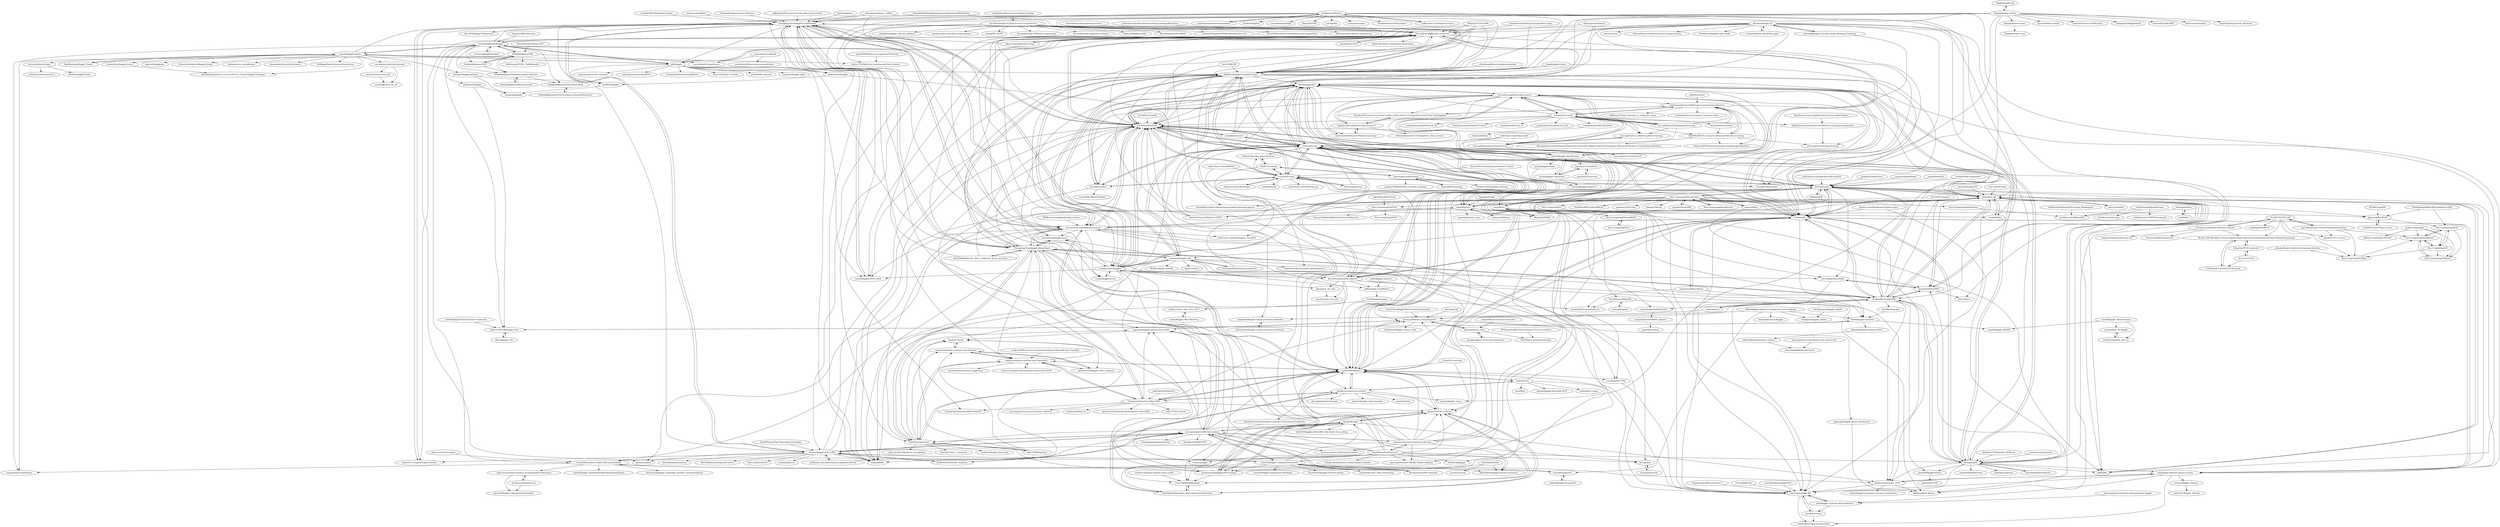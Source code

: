 digraph G {
"Kaggle/kaggle-api" -> "Kaggle/docker-python" ["e"=1]
"theainerd/MLInterview" -> "SudalaiRajkumar/Kaggle" ["e"=1]
"geekinglcq/CDCS" -> "EliotAndres/kaggle-past-solutions" ["e"=1]
"aapatel09/handson-unsupervised-learning" -> "aditya1702/Machine-Learning-and-Data-Science" ["e"=1]
"salimt/Courses-" -> "jiadaizhao/Advanced-Machine-Learning-Specialization" ["e"=1]
"scikit-learn-contrib/metric-learn" -> "benhamner/Metrics" ["e"=1]
"corazzon/KaggleStruggle" -> "SudalaiRajkumar/Kaggle" ["e"=1]
"hse-aml/natural-language-processing" -> "hse-aml/intro-to-dl" ["e"=1]
"hse-aml/natural-language-processing" -> "hse-aml/bayesian-methods-for-ml" ["e"=1]
"hse-aml/natural-language-processing" -> "hse-aml/competitive-data-science" ["e"=1]
"hse-aml/natural-language-processing" -> "hse-aml/hadron-collider-machine-learning" ["e"=1]
"hse-aml/natural-language-processing" -> "jiadaizhao/Advanced-Machine-Learning-Specialization" ["e"=1]
"danielfrg/tsne" -> "baidu/fast_rgf"
"danielfrg/tsne" -> "DmitryUlyanov/Multicore-TSNE" ["e"=1]
"danielfrg/tsne" -> "Far0n/kaggletils"
"danielfrg/tsne" -> "geffy/tffm" ["e"=1]
"danielfrg/tsne" -> "lvdmaaten/bhtsne" ["e"=1]
"danielfrg/tsne" -> "animebing/mnist_tsne"
"danielfrg/tsne" -> "rushter/heamy"
"danielfrg/tsne" -> "hse-aml/competitive-data-science"
"danielfrg/tsne" -> "Far0n/xgbfi"
"danielfrg/tsne" -> "srendle/libfm" ["e"=1]
"manifoldai/merf" -> "RGF-team/rgf" ["e"=1]
"luanshiyinyang/Stacking" -> "ShaoQiBNU/stacking"
"luanshiyinyang/Stacking" -> "ikki407/stacking"
"luanshiyinyang/Stacking" -> "XuQiao318/Ensemble-Learning"
"luanshiyinyang/Stacking" -> "yanhan19940405/Data_machine_learning"
"luispedro/BuildingMachineLearningSystemsWithPython" -> "ChenglongChen/kaggle-CrowdFlower" ["e"=1]
"luispedro/BuildingMachineLearningSystemsWithPython" -> "kaz-Anova/StackNet" ["e"=1]
"Arturus/kaggle-web-traffic" -> "sjvasquez/web-traffic-forecasting"
"Arturus/kaggle-web-traffic" -> "JEddy92/TimeSeries_Seq2Seq" ["e"=1]
"Arturus/kaggle-web-traffic" -> "guillaume-chevalier/seq2seq-signal-prediction" ["e"=1]
"Arturus/kaggle-web-traffic" -> "ChenglongChen/kaggle-CrowdFlower"
"Arturus/kaggle-web-traffic" -> "jfpuget/Kaggle"
"Arturus/kaggle-web-traffic" -> "kaz-Anova/StackNet"
"Arturus/kaggle-web-traffic" -> "LenzDu/Kaggle-Competition-Favorita"
"Arturus/kaggle-web-traffic" -> "ycjuan/libffm" ["e"=1]
"Arturus/kaggle-web-traffic" -> "entron/entity-embedding-rossmann"
"Arturus/kaggle-web-traffic" -> "aksnzhy/xlearn" ["e"=1]
"Arturus/kaggle-web-traffic" -> "awslabs/gluonts" ["e"=1]
"Arturus/kaggle-web-traffic" -> "farizrahman4u/seq2seq" ["e"=1]
"Arturus/kaggle-web-traffic" -> "Alro10/deep-learning-time-series" ["e"=1]
"Arturus/kaggle-web-traffic" -> "blue-yonder/tsfresh" ["e"=1]
"Arturus/kaggle-web-traffic" -> "wepe/O2O-Coupon-Usage-Forecast" ["e"=1]
"trevorstephens/titanic" -> "wehrley/wehrley.github.io"
"trevorstephens/titanic" -> "mdelhey/kaggle-titanic"
"statisticianinstilettos/recmetrics" -> "benhamner/Metrics" ["e"=1]
"sjvasquez/instacart-basket-prediction" -> "KazukiOnodera/Instacart"
"sjvasquez/instacart-basket-prediction" -> "sjvasquez/web-traffic-forecasting"
"sjvasquez/instacart-basket-prediction" -> "kaz-Anova/StackNet"
"sjvasquez/instacart-basket-prediction" -> "sh1ng/imba"
"sjvasquez/instacart-basket-prediction" -> "qqgeogor/kaggle-quora-solution-8th" ["e"=1]
"sjvasquez/instacart-basket-prediction" -> "sjvasquez/quora-duplicate-questions" ["e"=1]
"sjvasquez/instacart-basket-prediction" -> "plantsgo/Rental-Listing-Inquiries"
"sjvasquez/instacart-basket-prediction" -> "plantsgo/Instacart-Market-Basket-Analysis"
"sjvasquez/instacart-basket-prediction" -> "entron/entity-embedding-rossmann"
"sjvasquez/instacart-basket-prediction" -> "Arturus/kaggle-web-traffic"
"sjvasquez/instacart-basket-prediction" -> "baidu/fast_rgf"
"sjvasquez/instacart-basket-prediction" -> "Far0n/xgbfi"
"sjvasquez/instacart-basket-prediction" -> "Far0n/kaggletils"
"sjvasquez/instacart-basket-prediction" -> "anttttti/Wordbatch"
"sjvasquez/instacart-basket-prediction" -> "jfpuget/LibFM_in_Keras"
"scikit-learn-contrib/DESlib" -> "Menelau/DESlib" ["e"=1]
"scikit-learn-contrib/DESlib" -> "vecxoz/vecstack" ["e"=1]
"reshamas/fastai_deeplearn_part1" -> "floydwch/kaggle-cli" ["e"=1]
"motefly/DeepGBM" -> "Xtra-Computing/thundergbm" ["e"=1]
"Yukong/Deeplearning.ai-Solutions" -> "ChenglongChen/kaggle-CrowdFlower" ["e"=1]
"iphysresearch/DataSciComp" -> "EliotAndres/kaggle-past-solutions" ["e"=1]
"iphysresearch/DataSciComp" -> "ChenglongChen/kaggle-CrowdFlower" ["e"=1]
"hzy46/TensorFlow-Time-Series-Examples" -> "Arturus/kaggle-web-traffic" ["e"=1]
"Shujian2015/FreeML" -> "PavelOstyakov/toxic" ["e"=1]
"Shujian2015/FreeML" -> "MLWave/Kaggle-Ensemble-Guide" ["e"=1]
"Shujian2015/FreeML" -> "kaz-Anova/StackNet" ["e"=1]
"Shujian2015/FreeML" -> "anttttti/Wordbatch" ["e"=1]
"Shujian2015/FreeML" -> "EliotAndres/kaggle-past-solutions" ["e"=1]
"Shujian2015/FreeML" -> "minerva-ml/open-solution-toxic-comments" ["e"=1]
"HunterMcGushion/hyperparameter_hunter" -> "RGF-team/rgf" ["e"=1]
"HunterMcGushion/hyperparameter_hunter" -> "vecxoz/vecstack" ["e"=1]
"abhayspawar/featexp" -> "rushter/heamy" ["e"=1]
"abhayspawar/featexp" -> "EliotAndres/kaggle-past-solutions" ["e"=1]
"abhayspawar/featexp" -> "Far0n/xgbfi" ["e"=1]
"KazukiOnodera/Instacart" -> "sjvasquez/instacart-basket-prediction"
"KazukiOnodera/Instacart" -> "sh1ng/imba"
"KazukiOnodera/Instacart" -> "plantsgo/Instacart-Market-Basket-Analysis"
"KazukiOnodera/Instacart" -> "jfpuget/LibFM_in_Keras"
"KazukiOnodera/Instacart" -> "kaz-Anova/StackNet"
"KazukiOnodera/Instacart" -> "Far0n/kaggletils"
"KazukiOnodera/Instacart" -> "ttvand/Santander-Product-Recommendation"
"KazukiOnodera/Instacart" -> "yihong-chen/instacart-market-basket-analysis"
"KazukiOnodera/Instacart" -> "limexp/xgbfir"
"KazukiOnodera/Instacart" -> "jeongyoonlee/Kaggler"
"KazukiOnodera/Instacart" -> "bestfitting/kaggle" ["e"=1]
"KazukiOnodera/Instacart" -> "nyanp/nyaggle" ["e"=1]
"KazukiOnodera/Instacart" -> "flowlight0/talkingdata-adtracking-fraud-detection" ["e"=1]
"KazukiOnodera/Instacart" -> "anttttti/Wordbatch"
"KazukiOnodera/Instacart" -> "CuteChibiko/TalkingData"
"benanne/kaggle-galaxies" -> "FindBoat/Kaggle" ["e"=1]
"benanne/kaggle-galaxies" -> "ottogroup/kaggle" ["e"=1]
"gatapia/py_ml_utils" -> "kaz-Anova/py_ml_utils"
"sjvasquez/web-traffic-forecasting" -> "Arturus/kaggle-web-traffic"
"sjvasquez/web-traffic-forecasting" -> "JEddy92/TimeSeries_Seq2Seq" ["e"=1]
"sjvasquez/web-traffic-forecasting" -> "LenzDu/Kaggle-Competition-Favorita"
"sjvasquez/web-traffic-forecasting" -> "sjvasquez/instacart-basket-prediction"
"sjvasquez/web-traffic-forecasting" -> "jfpuget/Kaggle"
"sjvasquez/web-traffic-forecasting" -> "PavelOstyakov/toxic"
"sjvasquez/web-traffic-forecasting" -> "kristpapadopoulos/seriesnet" ["e"=1]
"sjvasquez/web-traffic-forecasting" -> "entron/entity-embedding-rossmann"
"sjvasquez/web-traffic-forecasting" -> "sjvasquez/quora-duplicate-questions" ["e"=1]
"sjvasquez/web-traffic-forecasting" -> "kaz-Anova/StackNet"
"sjvasquez/web-traffic-forecasting" -> "Mcompetitions/M5-methods" ["e"=1]
"sjvasquez/web-traffic-forecasting" -> "MaxHalford/kaggle-recruit-restaurant"
"sjvasquez/web-traffic-forecasting" -> "damitkwr/ESRNN-GPU" ["e"=1]
"sjvasquez/web-traffic-forecasting" -> "anttttti/Wordbatch"
"sjvasquez/web-traffic-forecasting" -> "qqgeogor/kaggle-quora-solution-8th" ["e"=1]
"WillKoehrsen/wikipedia-data-science" -> "entron/entity-embedding-rossmann" ["e"=1]
"JEddy92/TimeSeries_Seq2Seq" -> "sjvasquez/web-traffic-forecasting" ["e"=1]
"JEddy92/TimeSeries_Seq2Seq" -> "Arturus/kaggle-web-traffic" ["e"=1]
"SJD1882/MOOC-Coursera-Advanced-Machine-Learning" -> "jiadaizhao/Advanced-Machine-Learning-Specialization"
"SJD1882/MOOC-Coursera-Advanced-Machine-Learning" -> "jlricon/advanced-deep-learning"
"SJD1882/MOOC-Coursera-Advanced-Machine-Learning" -> "lukanovak93/advanced-machine-learning-specialization"
"SJD1882/MOOC-Coursera-Advanced-Machine-Learning" -> "AlessandroCorradini/National-Research-University-Higher-School-of-Economics-Advanced-Machine-Learning-Specialization"
"Brandon-HY-Lin/coursera_How-to-Win-a-Data-Science-Competition-Learn-from-Top-Kagglers" -> "legolas140/competitive-data-science-1"
"Brandon-HY-Lin/coursera_How-to-Win-a-Data-Science-Competition-Learn-from-Top-Kagglers" -> "jiadaizhao/Advanced-Machine-Learning-Specialization"
"hse-aml/competitive-data-science" -> "Far0n/kaggletils"
"hse-aml/competitive-data-science" -> "hse-aml/intro-to-dl"
"hse-aml/competitive-data-science" -> "hse-aml/bayesian-methods-for-ml"
"hse-aml/competitive-data-science" -> "legolas140/competitive-data-science-1"
"hse-aml/competitive-data-science" -> "hse-aml/hadron-collider-machine-learning"
"hse-aml/competitive-data-science" -> "kaz-Anova/StackNet"
"hse-aml/competitive-data-science" -> "rushter/heamy"
"hse-aml/competitive-data-science" -> "jayinai/kaggle-classification"
"hse-aml/competitive-data-science" -> "hse-aml/natural-language-processing" ["e"=1]
"hse-aml/competitive-data-science" -> "Brandon-HY-Lin/coursera_How-to-Win-a-Data-Science-Competition-Learn-from-Top-Kagglers"
"hse-aml/competitive-data-science" -> "danielfrg/tsne"
"hse-aml/competitive-data-science" -> "mervynlee94/Advance-Machine-Learning"
"hse-aml/competitive-data-science" -> "jiadaizhao/Advanced-Machine-Learning-Specialization"
"hse-aml/competitive-data-science" -> "baidu/fast_rgf"
"hse-aml/competitive-data-science" -> "h2oai/pystacknet"
"flowlight0/talkingdata-adtracking-fraud-detection" -> "CuteChibiko/TalkingData" ["e"=1]
"flowlight0/talkingdata-adtracking-fraud-detection" -> "jfpuget/LibFM_in_Keras" ["e"=1]
"flowlight0/talkingdata-adtracking-fraud-detection" -> "pjankiewicz/mercari-solution" ["e"=1]
"wepe/efficient-decision-tree-notes" -> "plantsgo/kesci_ctrip" ["e"=1]
"mjbahmani/My-journey-in-the-data-science-world" -> "ChenglongChen/kaggle-CrowdFlower" ["e"=1]
"hse-aml/intro-to-dl" -> "hse-aml/competitive-data-science"
"hse-aml/intro-to-dl" -> "hse-aml/bayesian-methods-for-ml"
"hse-aml/intro-to-dl" -> "hse-aml/natural-language-processing" ["e"=1]
"hse-aml/intro-to-dl" -> "jiadaizhao/Advanced-Machine-Learning-Specialization"
"hse-aml/intro-to-dl" -> "MaxPoon/coursera-Advanced-Machine-Learning-specialization"
"hse-aml/intro-to-dl" -> "hse-aml/hadron-collider-machine-learning"
"hse-aml/intro-to-dl" -> "SJD1882/MOOC-Coursera-Advanced-Machine-Learning"
"hse-aml/intro-to-dl" -> "yandexdataschool/Practical_DL" ["e"=1]
"hse-aml/intro-to-dl" -> "yandexdataschool/Practical_RL" ["e"=1]
"hse-aml/intro-to-dl" -> "Far0n/kaggletils"
"hse-aml/intro-to-dl" -> "kaz-Anova/StackNet"
"hse-aml/intro-to-dl" -> "romeokienzler/ibm-developer"
"hse-aml/intro-to-dl" -> "DanAnastasyev/DeepNLP-Course" ["e"=1]
"hse-aml/intro-to-dl" -> "shenweichen/Coursera" ["e"=1]
"hse-aml/intro-to-dl" -> "sim0nsays/dlcourse_ai" ["e"=1]
"SudalaiRajkumar/PyTorch-Deep-Learning-Minicourse" -> "SudalaiRajkumar/TensorFlow-Book"
"MaxPoon/coursera-Advanced-Machine-Learning-specialization" -> "jlricon/advanced-deep-learning"
"LenzDu/Kaggle-Competition-Favorita" -> "sjvasquez/web-traffic-forecasting"
"LenzDu/Kaggle-Competition-Favorita" -> "ceshine/favorita_sales_forecasting"
"LenzDu/Kaggle-Competition-Favorita" -> "jfpuget/Kaggle"
"LenzDu/Kaggle-Competition-Favorita" -> "MaxHalford/kaggle-recruit-restaurant"
"LenzDu/Kaggle-Competition-Favorita" -> "LenzDu/Kaggle-Competition-Sberbank"
"LenzDu/Kaggle-Competition-Favorita" -> "Mcompetitions/M5-methods" ["e"=1]
"LenzDu/Kaggle-Competition-Favorita" -> "KunalArora/kaggle-m5-forecasting"
"LenzDu/Kaggle-Competition-Favorita" -> "xiaozhouwang/kaggle-porto-seguro"
"LenzDu/Kaggle-Competition-Favorita" -> "Arturus/kaggle-web-traffic"
"minerva-ml/open-solution-home-credit" -> "CuteChibiko/TalkingData" ["e"=1]
"SudalaiRajkumar/ML" -> "SudalaiRajkumar/Kaggle"
"SudalaiRajkumar/ML" -> "SudalaiRajkumar/NLP"
"SudalaiRajkumar/ML" -> "sonnylaskar/Competitions"
"SudalaiRajkumar/ML" -> "aayushmnit/Competitions"
"SudalaiRajkumar/ML" -> "bishwarup307/AV_ClubMahindra"
"SudalaiRajkumar/ML" -> "SudalaiRajkumar/awesome-public-datasets"
"jfpuget/Kaggle" -> "xiaozhouwang/kaggle-porto-seguro"
"jfpuget/Kaggle" -> "jfpuget/LibFM_in_Keras"
"jfpuget/Kaggle" -> "MaxHalford/kaggle-recruit-restaurant"
"jfpuget/Kaggle" -> "CuteChibiko/TalkingData"
"jfpuget/Kaggle" -> "louis925/kaggle-web-traffic-time-series-forecasting"
"jfpuget/Kaggle" -> "sjvasquez/web-traffic-forecasting"
"jfpuget/Kaggle" -> "diefimov/santander_2016"
"pjankiewicz/mercari-solution" -> "anttttti/Wordbatch"
"pjankiewicz/mercari-solution" -> "ChenglongChen/tensorflow-XNN"
"pjankiewicz/mercari-solution" -> "flowlight0/talkingdata-adtracking-fraud-detection" ["e"=1]
"pjankiewicz/mercari-solution" -> "KazukiOnodera/Santander-Customer-Transaction-Prediction" ["e"=1]
"pjankiewicz/mercari-solution" -> "darraghdog/avito-demand"
"pjankiewicz/mercari-solution" -> "nejumi/kaggle_memo" ["e"=1]
"pjankiewicz/mercari-solution" -> "lopuhin/kaggle-script-template" ["e"=1]
"pjankiewicz/mercari-solution" -> "upura/knnFeat" ["e"=1]
"pjankiewicz/mercari-solution" -> "jfpuget/LibFM_in_Keras"
"pjankiewicz/mercari-solution" -> "mxbi/mlcrate"
"aerdem4/lofo-importance" -> "RGF-team/rgf" ["e"=1]
"chasedehan/BoostARoota" -> "limexp/xgbfir" ["e"=1]
"minerva-ml/open-solution-toxic-comments" -> "PavelOstyakov/toxic"
"minerva-ml/open-solution-toxic-comments" -> "mattmotoki/toxic-comment-classification"
"minerva-ml/open-solution-toxic-comments" -> "minerva-ml/open-solution-data-science-bowl-2018" ["e"=1]
"minerva-ml/open-solution-toxic-comments" -> "anttttti/Wordbatch"
"minerva-ml/open-solution-toxic-comments" -> "peterhurford/kaggle-toxic_comment"
"minerva-ml/open-solution-toxic-comments" -> "aerdem4/mercari-price-suggestion" ["e"=1]
"minerva-ml/open-solution-toxic-comments" -> "ChenglongChen/tensorflow-XNN"
"minerva-ml/open-solution-toxic-comments" -> "thinline72/toxic"
"zake7749/DeepToxic" -> "thinline72/toxic"
"zake7749/DeepToxic" -> "mattmotoki/toxic-comment-classification"
"zake7749/DeepToxic" -> "PavelOstyakov/toxic"
"PavelOstyakov/toxic" -> "minerva-ml/open-solution-toxic-comments"
"PavelOstyakov/toxic" -> "thinline72/toxic"
"PavelOstyakov/toxic" -> "mattmotoki/toxic-comment-classification"
"PavelOstyakov/toxic" -> "Donskov7/toxic_comments"
"PavelOstyakov/toxic" -> "qqgeogor/kaggle-quora-solution-8th" ["e"=1]
"PavelOstyakov/toxic" -> "aerdem4/kaggle-quora-dup" ["e"=1]
"PavelOstyakov/toxic" -> "anttttti/Wordbatch"
"PavelOstyakov/toxic" -> "zake7749/DeepToxic"
"PavelOstyakov/toxic" -> "ChenglongChen/kaggle-HomeDepot"
"PavelOstyakov/toxic" -> "sjvasquez/web-traffic-forecasting"
"PavelOstyakov/toxic" -> "xiaozhouwang/kaggle-porto-seguro"
"PavelOstyakov/toxic" -> "oleg-yaroshevskiy/quest_qa_labeling" ["e"=1]
"mxbi/mlcrate" -> "lopuhin/kaggle-kuzushiji-2019" ["e"=1]
"mxbi/mlcrate" -> "pjankiewicz/mercari-solution"
"mxbi/mlcrate" -> "anttttti/Wordbatch"
"mxbi/mlcrate" -> "Far0n/kaggletils"
"mxbi/mlcrate" -> "bestfitting/kaggle" ["e"=1]
"mxbi/mlcrate" -> "mxbi/shell_scripts"
"mxbi/mlcrate" -> "mxbi/ftim"
"ShaoQiBNU/stacking" -> "luanshiyinyang/Stacking"
"jhwjhw0123/Imbalance-XGBoost" -> "limexp/xgbfir" ["e"=1]
"h2oai/pystacknet" -> "kaz-Anova/StackNet"
"h2oai/pystacknet" -> "rushter/heamy"
"h2oai/pystacknet" -> "Far0n/kaggletils"
"h2oai/pystacknet" -> "vecxoz/vecstack"
"h2oai/pystacknet" -> "Cocoxili/DCASE2018Task2" ["e"=1]
"h2oai/pystacknet" -> "PavelOstyakov/toxic"
"CuteChibiko/TalkingData" -> "flowlight0/talkingdata-adtracking-fraud-detection" ["e"=1]
"CuteChibiko/TalkingData" -> "jfpuget/LibFM_in_Keras"
"peterhurford/kaggle-toxic_comment" -> "mattmotoki/toxic-comment-classification"
"jfpuget/LibFM_in_Keras" -> "CuteChibiko/TalkingData"
"jfpuget/LibFM_in_Keras" -> "jfpuget/Kaggle"
"jfpuget/LibFM_in_Keras" -> "flowlight0/talkingdata-adtracking-fraud-detection" ["e"=1]
"jfpuget/LibFM_in_Keras" -> "anttttti/Wordbatch"
"jfpuget/LibFM_in_Keras" -> "xiaozhouwang/kaggle-porto-seguro"
"legolas140/competitive-data-science-1" -> "Brandon-HY-Lin/coursera_How-to-Win-a-Data-Science-Competition-Learn-from-Top-Kagglers"
"legolas140/competitive-data-science-1" -> "mervynlee94/Advance-Machine-Learning"
"legolas140/competitive-data-science-1" -> "hse-aml/competitive-data-science"
"legolas140/competitive-data-science-1" -> "Abhishekmamidi123/Competitive_Data_Science"
"PPshrimpGo/BDCI2018-ChinauUicom-1st-solution" -> "OsloAI/personalized-matching" ["e"=1]
"mattmotoki/toxic-comment-classification" -> "thinline72/toxic"
"mattmotoki/toxic-comment-classification" -> "peterhurford/kaggle-toxic_comment"
"mattmotoki/toxic-comment-classification" -> "minerva-ml/open-solution-toxic-comments"
"xiaozhouwang/kaggle-porto-seguro" -> "jfpuget/Kaggle"
"xiaozhouwang/kaggle-porto-seguro" -> "CuteChibiko/TalkingData"
"xiaozhouwang/kaggle-porto-seguro" -> "jfpuget/LibFM_in_Keras"
"xiaozhouwang/kaggle-porto-seguro" -> "qqgeogor/kaggle-quora-solution-8th" ["e"=1]
"xiaozhouwang/kaggle-porto-seguro" -> "anttttti/Wordbatch"
"jiadaizhao/Advanced-Machine-Learning-Specialization" -> "SJD1882/MOOC-Coursera-Advanced-Machine-Learning"
"jiadaizhao/Advanced-Machine-Learning-Specialization" -> "lukanovak93/advanced-machine-learning-specialization"
"jiadaizhao/Advanced-Machine-Learning-Specialization" -> "Brandon-HY-Lin/coursera_How-to-Win-a-Data-Science-Competition-Learn-from-Top-Kagglers"
"jiadaizhao/Advanced-Machine-Learning-Specialization" -> "jlricon/advanced-deep-learning"
"jiadaizhao/Advanced-Machine-Learning-Specialization" -> "Nabarun21/deep_learning_in_computer_vision"
"jiadaizhao/Advanced-Machine-Learning-Specialization" -> "hse-aml/intro-to-dl"
"jiadaizhao/Advanced-Machine-Learning-Specialization" -> "iampukar/deep-learning-in-computer-vision"
"intellistream/StreamProcessing_ReadingList" -> "intellistream/AllianceDB"
"SudalaiRajkumar/NLP" -> "SudalaiRajkumar/ML"
"SudalaiRajkumar/NLP" -> "SudalaiRajkumar/awesome-public-datasets"
"mlandry22/kaggle" -> "tks0123456789/kaggle-Otto"
"mlandry22/kaggle" -> "ottogroup/kaggle"
"KazukiOnodera/Santander-Customer-Transaction-Prediction" -> "CuteChibiko/TalkingData" ["e"=1]
"hse-aml/bayesian-methods-for-ml" -> "hse-aml/hadron-collider-machine-learning"
"hse-aml/bayesian-methods-for-ml" -> "hse-aml/competitive-data-science"
"hse-aml/bayesian-methods-for-ml" -> "hse-aml/intro-to-dl-pytorch"
"ChenglongChen/tensorflow-XNN" -> "pjankiewicz/mercari-solution"
"ChenglongChen/tensorflow-XNN" -> "anttttti/Wordbatch"
"ChenglongChen/tensorflow-XNN" -> "ChenglongChen/kaggle-HomeDepot"
"ChenglongChen/tensorflow-XNN" -> "minerva-ml/open-solution-toxic-comments"
"ChenglongChen/tensorflow-XNN" -> "ChenglongChen/tensorflow-DeepFM" ["e"=1]
"ChenglongChen/tensorflow-XNN" -> "hexiangnan/neural_factorization_machine" ["e"=1]
"ChenglongChen/tensorflow-XNN" -> "charleshm/deep-ctr" ["e"=1]
"ChenglongChen/tensorflow-XNN" -> "jfpuget/LibFM_in_Keras"
"ChenglongChen/tensorflow-XNN" -> "qqgeogor/kaggle-quora-solution-8th" ["e"=1]
"ChenglongChen/tensorflow-XNN" -> "ogerhsou/Youtube-Recommendation-Tensorflow" ["e"=1]
"ChenglongChen/tensorflow-XNN" -> "siqi13579/ctr_Keras" ["e"=1]
"ChenglongChen/tensorflow-XNN" -> "plantsgo/Rental-Listing-Inquiries"
"hse-aml/hadron-collider-machine-learning" -> "hse-aml/bayesian-methods-for-ml"
"aayushmnit/cookbook" -> "aayushmnit/Data-science-presentation"
"aayushmnit/cookbook" -> "aayushmnit/Competitions"
"Xtra-Computing/briskstream" -> "intellistream/AllianceDB"
"minsuk-heo/kaggle-titanic" -> "ahmedbesbes/How-to-score-0.8134-in-Titanic-Kaggle-Challenge"
"minerva-ml/open-solution-data-science-bowl-2018" -> "minerva-ml/open-solution-toxic-comments" ["e"=1]
"thinline72/toxic" -> "mattmotoki/toxic-comment-classification"
"thinline72/toxic" -> "peterhurford/kaggle-toxic_comment"
"mervynlee94/Advance-Machine-Learning" -> "legolas140/competitive-data-science-1"
"Menelau/DESlib" -> "viisar/brew"
"srendle/libfm" -> "baidu/fast_rgf" ["e"=1]
"floydwch/kaggle-cli" -> "reshamas/fastai_deeplearn_part1" ["e"=1]
"floydwch/kaggle-cli" -> "petrosgk/Kaggle-Carvana-Image-Masking-Challenge" ["e"=1]
"floydwch/kaggle-cli" -> "Far0n/xgbfi"
"floydwch/kaggle-cli" -> "kaz-Anova/StackNet"
"floydwch/kaggle-cli" -> "fastai/courses" ["e"=1]
"floydwch/kaggle-cli" -> "limexp/xgbfir"
"floydwch/kaggle-cli" -> "ChenglongChen/kaggle-HomeDepot"
"floydwch/kaggle-cli" -> "entron/entity-embedding-rossmann"
"floydwch/kaggle-cli" -> "ArdalanM/pyLightGBM"
"floydwch/kaggle-cli" -> "EdwardTyantov/ultrasound-nerve-segmentation" ["e"=1]
"floydwch/kaggle-cli" -> "baidu/fast_rgf"
"floydwch/kaggle-cli" -> "felixlaumon/kaggle-right-whale" ["e"=1]
"floydwch/kaggle-cli" -> "anttttti/Wordbatch"
"floydwch/kaggle-cli" -> "MLWave/Kaggle-Ensemble-Guide"
"floydwch/kaggle-cli" -> "EliotAndres/kaggle-past-solutions"
"Mcompetitions/M5-methods" -> "LenzDu/Kaggle-Competition-Favorita" ["e"=1]
"Mcompetitions/M5-methods" -> "sjvasquez/web-traffic-forecasting" ["e"=1]
"Xtra-Computing/G3" -> "Xtra-Computing/ThundeRiNG"
"Xtra-Computing/thundersvm" -> "Xtra-Computing/thundergbm" ["e"=1]
"viisar/brew" -> "Menelau/DESlib"
"viisar/brew" -> "rushter/heamy"
"viisar/brew" -> "vecxoz/vecstack"
"viisar/brew" -> "xiaozhouwang/kaggle-porto-seguro"
"viisar/brew" -> "Far0n/xgbfi"
"viisar/brew" -> "emanuele/kaggle_pbr"
"viisar/brew" -> "turi-code/python-libffm" ["e"=1]
"viisar/brew" -> "arogozhnikov/infiniteboost"
"viisar/brew" -> "ArdalanM/pyLightGBM"
"ycjuan/kaggle-2014-criteo" -> "ChenglongChen/kaggle-CrowdFlower" ["e"=1]
"bingzhengwei/ftrl_proximal_lr" -> "daxiongshu/light-ffm" ["e"=1]
"jeongyoonlee/Kaggler" -> "comadan/FM_FTRL" ["e"=1]
"jeongyoonlee/Kaggler" -> "ycjuan/kaggle-avazu" ["e"=1]
"jeongyoonlee/Kaggler" -> "Far0n/kaggletils"
"jeongyoonlee/Kaggler" -> "nyanp/nyaggle" ["e"=1]
"jeongyoonlee/Kaggler" -> "MLWave/Kaggle-Ensemble-Guide"
"jeongyoonlee/Kaggler" -> "kaz-Anova/StackNet"
"jeongyoonlee/Kaggler" -> "ycjuan/libffm" ["e"=1]
"jeongyoonlee/Kaggler" -> "gatapia/py_ml_utils"
"jeongyoonlee/Kaggler" -> "rushter/heamy"
"jeongyoonlee/Kaggler" -> "ycjuan/kaggle-2014-criteo" ["e"=1]
"jeongyoonlee/Kaggler" -> "daxiongshu/light-ffm"
"jeongyoonlee/Kaggler" -> "RGF-team/rgf"
"jeongyoonlee/Kaggler" -> "owenzhang/kaggle-avazu" ["e"=1]
"jeongyoonlee/Kaggler" -> "kaz-Anova/ensemble_amazon"
"jeongyoonlee/Kaggler" -> "turi-code/python-libffm" ["e"=1]
"karpathy/tsnejs" -> "danielfrg/tsne" ["e"=1]
"OpenMined/PyVertical" -> "Xtra-Computing/FedTree" ["e"=1]
"h2oai/h2o-meetups" -> "jfpuget/LibFM_in_Keras" ["e"=1]
"h2oai/h2o-meetups" -> "anttttti/Wordbatch" ["e"=1]
"melisgl/higgsml" -> "TimSalimans/HiggsML"
"the-black-knight-01/Data-Science-Competitions" -> "earhian/Humpback-Whale-Identification-1st-" ["e"=1]
"the-black-knight-01/Data-Science-Competitions" -> "aasu14/Data-Science-Hackathon-And-Competition" ["e"=1]
"the-black-knight-01/Data-Science-Competitions" -> "EliotAndres/kaggle-past-solutions"
"the-black-knight-01/Data-Science-Competitions" -> "aikho/awesome-feature-engineering" ["e"=1]
"the-black-knight-01/Data-Science-Competitions" -> "benedekrozemberczki/awesome-gradient-boosting-papers" ["e"=1]
"the-black-knight-01/Data-Science-Competitions" -> "aditya1702/Machine-Learning-and-Data-Science"
"the-black-knight-01/Data-Science-Competitions" -> "ybabakhin/kaggle_salt_bes_phalanx" ["e"=1]
"the-black-knight-01/Data-Science-Competitions" -> "apachecn/awesome-data-comp-solution" ["e"=1]
"the-black-knight-01/Data-Science-Competitions" -> "yhangf/ML-NOTE" ["e"=1]
"the-black-knight-01/Data-Science-Competitions" -> "Arturus/kaggle-web-traffic"
"the-black-knight-01/Data-Science-Competitions" -> "Pysamlam/Tips-of-Feature-engineering" ["e"=1]
"the-black-knight-01/Data-Science-Competitions" -> "drivendataorg/competition-winners" ["e"=1]
"the-black-knight-01/Data-Science-Competitions" -> "finlay-liu/kaggle_public" ["e"=1]
"the-black-knight-01/Data-Science-Competitions" -> "MLWave/Kaggle-Ensemble-Guide"
"the-black-knight-01/Data-Science-Competitions" -> "BloodAxe/pytorch-toolbelt" ["e"=1]
"savarin/pyconuk-introtutorial" -> "savarin/python_for_ml"
"savarin/pyconuk-introtutorial" -> "savarin/neural-networks"
"intellistream/MorphStream" -> "intellistream/CANDY-Benchmark"
"intellistream/MorphStream" -> "intellistream/AllianceDB"
"intellistream/MorphStream" -> "intellistream/Sesame"
"TimSalimans/HiggsML" -> "gramolin/flavours-of-physics"
"TimSalimans/HiggsML" -> "MLWave/RGF-sklearn"
"TimSalimans/HiggsML" -> "melisgl/higgsml"
"lsds/LightSaber" -> "lsds/Saber"
"lsds/LightSaber" -> "intellistream/AllianceDB"
"arogozhnikov/readable_capsnet" -> "apple/dmel-demo"
"owenzhang/kaggle-avazu" -> "ChenglongChen/kaggle-CrowdFlower" ["e"=1]
"owenzhang/kaggle-avazu" -> "ChenglongChen/kaggle-HomeDepot" ["e"=1]
"MLWave/Kaggle-Ensemble-Guide" -> "emanuele/kaggle_pbr"
"MLWave/Kaggle-Ensemble-Guide" -> "kaz-Anova/StackNet"
"MLWave/Kaggle-Ensemble-Guide" -> "ChenglongChen/kaggle-CrowdFlower"
"MLWave/Kaggle-Ensemble-Guide" -> "jeongyoonlee/Kaggler"
"MLWave/Kaggle-Ensemble-Guide" -> "rushter/heamy"
"MLWave/Kaggle-Ensemble-Guide" -> "EliotAndres/kaggle-past-solutions"
"MLWave/Kaggle-Ensemble-Guide" -> "entron/entity-embedding-rossmann"
"MLWave/Kaggle-Ensemble-Guide" -> "Far0n/xgbfi"
"MLWave/Kaggle-Ensemble-Guide" -> "ycjuan/libffm" ["e"=1]
"MLWave/Kaggle-Ensemble-Guide" -> "Far0n/kaggletils"
"MLWave/Kaggle-Ensemble-Guide" -> "ChenglongChen/kaggle-HomeDepot"
"MLWave/Kaggle-Ensemble-Guide" -> "ycjuan/kaggle-2014-criteo" ["e"=1]
"MLWave/Kaggle-Ensemble-Guide" -> "vecxoz/vecstack"
"MLWave/Kaggle-Ensemble-Guide" -> "RGF-team/rgf"
"MLWave/Kaggle-Ensemble-Guide" -> "TeamHG-Memex/eli5" ["e"=1]
"Kaggle/docker-python" -> "Kaggle/kaggle-api" ["e"=1]
"Kaggle/docker-python" -> "MLWave/Kaggle-Ensemble-Guide"
"Kaggle/docker-python" -> "Kaggle/docker-rstats"
"Kaggle/docker-python" -> "kaz-Anova/StackNet"
"Kaggle/docker-python" -> "nyanp/nyaggle" ["e"=1]
"Kaggle/docker-python" -> "ChenglongChen/kaggle-CrowdFlower"
"Kaggle/docker-python" -> "jeongyoonlee/Kaggler"
"Kaggle/docker-python" -> "nejumi/kaggle_memo" ["e"=1]
"Kaggle/docker-python" -> "jupyter/docker-stacks" ["e"=1]
"Kaggle/docker-python" -> "TeamHG-Memex/eli5" ["e"=1]
"Kaggle/docker-python" -> "trent-b/iterative-stratification" ["e"=1]
"Kaggle/docker-python" -> "ghmagazine/kagglebook" ["e"=1]
"Kaggle/docker-python" -> "microsoft/LightGBM" ["e"=1]
"Kaggle/docker-python" -> "pfnet-research/xfeat" ["e"=1]
"Kaggle/docker-python" -> "YutaroOgawa/pytorch_advanced" ["e"=1]
"SudalaiRajkumar/Kaggle" -> "SudalaiRajkumar/ML"
"SudalaiRajkumar/Kaggle" -> "gdb/kaggle"
"SudalaiRajkumar/Kaggle" -> "jeongyoonlee/Kaggler"
"SudalaiRajkumar/Kaggle" -> "tks0123456789/kaggle-Otto"
"SudalaiRajkumar/Kaggle" -> "corazzon/KaggleStruggle" ["e"=1]
"SudalaiRajkumar/Kaggle" -> "EliotAndres/kaggle-past-solutions"
"SudalaiRajkumar/Kaggle" -> "agconti/kaggle-titanic"
"SudalaiRajkumar/Kaggle" -> "ChenglongChen/kaggle-CrowdFlower"
"SudalaiRajkumar/Kaggle" -> "SudalaiRajkumar/awesome-public-datasets"
"SudalaiRajkumar/Kaggle" -> "mlandry22/kaggle"
"SudalaiRajkumar/Kaggle" -> "sonnylaskar/Competitions"
"SudalaiRajkumar/Kaggle" -> "ttvand/Santander-Product-Recommendation"
"SudalaiRajkumar/Kaggle" -> "SudalaiRajkumar/NLP"
"SudalaiRajkumar/Kaggle" -> "tdeboissiere/Kaggle"
"SudalaiRajkumar/Kaggle" -> "SudalaiRajkumar/TensorFlow-Book"
"Kaggle/docker-rstats" -> "Kaggle/docker-rcran"
"lvdmaaten/bhtsne" -> "danielfrg/tsne" ["e"=1]
"romeokienzler/ibm-developer" -> "SkymindIO/dsx"
"dmlc/wormhole" -> "baidu/fast_rgf" ["e"=1]
"ChenglongChen/kaggle-CrowdFlower" -> "ChenglongChen/kaggle-HomeDepot"
"ChenglongChen/kaggle-CrowdFlower" -> "MLWave/Kaggle-Ensemble-Guide"
"ChenglongChen/kaggle-CrowdFlower" -> "kaz-Anova/StackNet"
"ChenglongChen/kaggle-CrowdFlower" -> "ycjuan/kaggle-2014-criteo" ["e"=1]
"ChenglongChen/kaggle-CrowdFlower" -> "ycjuan/libffm" ["e"=1]
"ChenglongChen/kaggle-CrowdFlower" -> "owenzhang/kaggle-avazu" ["e"=1]
"ChenglongChen/kaggle-CrowdFlower" -> "EliotAndres/kaggle-past-solutions"
"ChenglongChen/kaggle-CrowdFlower" -> "entron/entity-embedding-rossmann"
"ChenglongChen/kaggle-CrowdFlower" -> "ChenglongChen/tensorflow-DeepFM" ["e"=1]
"ChenglongChen/kaggle-CrowdFlower" -> "wepe/O2O-Coupon-Usage-Forecast" ["e"=1]
"ChenglongChen/kaggle-CrowdFlower" -> "emanuele/kaggle_pbr"
"ChenglongChen/kaggle-CrowdFlower" -> "dnc1994/Kaggle-Playground" ["e"=1]
"ChenglongChen/kaggle-CrowdFlower" -> "Arturus/kaggle-web-traffic"
"ChenglongChen/kaggle-CrowdFlower" -> "aksnzhy/xlearn" ["e"=1]
"ChenglongChen/kaggle-CrowdFlower" -> "ycjuan/kaggle-avazu" ["e"=1]
"turi-code/python-libffm" -> "daxiongshu/light-ffm" ["e"=1]
"turi-code/python-libffm" -> "thomaskeck/FastBDT" ["e"=1]
"ycjuan/kaggle-avazu" -> "jeongyoonlee/Kaggler" ["e"=1]
"Xtra-Computing/FedTree" -> "jjiantong/FastPGM"
"Xtra-Computing/FedTree" -> "Xtra-Computing/SOFF"
"Xtra-Computing/FedTree" -> "Samuel-Maddock/federated-boosted-dp-trees"
"mpearmain/BayesBoost" -> "Far0n/xgbfi"
"mpearmain/BayesBoost" -> "Far0n/kaggle-homesite"
"mpearmain/BayesBoost" -> "gramolin/flavours-of-physics"
"thomaskeck/FastBDT" -> "baidu/fast_rgf"
"thomaskeck/FastBDT" -> "ArdalanM/pyLightGBM"
"thomaskeck/FastBDT" -> "dmlc/difacto" ["e"=1]
"thomaskeck/FastBDT" -> "turi-code/python-libffm" ["e"=1]
"gdb/kaggle" -> "SudalaiRajkumar/Kaggle"
"gdb/kaggle" -> "EliotAndres/kaggle-past-solutions"
"gdb/kaggle" -> "tdeboissiere/Kaggle"
"gdb/kaggle" -> "FindBoat/Kaggle"
"gdb/kaggle" -> "ChenglongChen/kaggle-CrowdFlower"
"gdb/kaggle" -> "agconti/kaggle-titanic"
"gdb/kaggle" -> "benanne/kaggle-ndsb" ["e"=1]
"gdb/kaggle" -> "MLWave/Kaggle-Ensemble-Guide"
"gdb/kaggle" -> "openai/requests-for-research" ["e"=1]
"gdb/kaggle" -> "ChenglongChen/kaggle-HomeDepot"
"gdb/kaggle" -> "mila-iqia/summerschool2015" ["e"=1]
"gdb/kaggle" -> "wendykan/DeepLearningMovies" ["e"=1]
"gdb/kaggle" -> "Newmu/Theano-Tutorials" ["e"=1]
"gdb/kaggle" -> "sjchoi86/dl_tutorials" ["e"=1]
"gdb/kaggle" -> "ycjuan/kaggle-2014-criteo" ["e"=1]
"geffy/kaggle-malware" -> "geffy/kaggle-crowdflower" ["e"=1]
"geffy/kaggle-crowdflower" -> "Far0n/kaggle-lmgpip"
"comadan/FM_FTRL" -> "daxiongshu/light-ffm" ["e"=1]
"Xtra-Computing/Vine" -> "Xtra-Computing/ThundeRiNG"
"diefimov/west_nile_virus_2015" -> "Cardal/Kaggle_WestNileVirus"
"jjiantong/FastPGM" -> "lushl9301/Auto-Paper-Access"
"jjiantong/FastPGM" -> "Xtra-Computing/PyOE"
"jturkewitz/SideProjects" -> "palevas/santander-product-recommendation-8th-place"
"jturkewitz/SideProjects" -> "apryor6/Kaggle-Competition-Santander"
"Xtra-Computing/ThundeRiNG" -> "Xtra-Computing/Vine"
"RC4ML/FpgaNIC" -> "jjiantong/FastPGM" ["e"=1]
"ahara/kaggle_otto" -> "tks0123456789/kaggle-Otto"
"tks0123456789/kaggle-Otto" -> "ahara/kaggle_otto"
"tks0123456789/kaggle-Otto" -> "Far0n/kaggle-homesite"
"microsoft/LightLDA" -> "baidu/fast_rgf" ["e"=1]
"NaiboWang/Bilibili-XMLSubtitle-to-ASS" -> "jjiantong/FastPGM" ["e"=1]
"NaiboWang/Bilibili-XMLSubtitle-to-ASS" -> "Xtra-Computing/PyOE" ["e"=1]
"benhamner/Metrics" -> "statisticianinstilettos/recmetrics" ["e"=1]
"benhamner/Metrics" -> "MLWave/Kaggle-Ensemble-Guide"
"benhamner/Metrics" -> "ChenglongChen/kaggle-CrowdFlower"
"benhamner/Metrics" -> "srendle/libfm" ["e"=1]
"benhamner/Metrics" -> "benfred/implicit" ["e"=1]
"benhamner/Metrics" -> "maciejkula/spotlight" ["e"=1]
"benhamner/Metrics" -> "ibayer/fastFM" ["e"=1]
"benhamner/Metrics" -> "entron/entity-embedding-rossmann"
"benhamner/Metrics" -> "Far0n/xgbfi"
"benhamner/Metrics" -> "scikit-learn-contrib/metric-learn" ["e"=1]
"benhamner/Metrics" -> "geffy/tffm" ["e"=1]
"benhamner/Metrics" -> "lyst/lightfm" ["e"=1]
"benhamner/Metrics" -> "Lasagne/Lasagne" ["e"=1]
"benhamner/Metrics" -> "facebookresearch/StarSpace" ["e"=1]
"benhamner/Metrics" -> "ycjuan/libffm" ["e"=1]
"FuChong-cyber/label-inference-attacks" -> "FLAIR-THU/VFLAIR"
"FuChong-cyber/label-inference-attacks" -> "xinjianluo/featureinference-vfl"
"FuChong-cyber/label-inference-attacks" -> "OscarcarLi/label-protection"
"FuChong-cyber/label-inference-attacks" -> "Mr-Ace-1997/Backdoor-Attack-Against-Split-Neural-Network-Based-Vertical-Federated-Learning"
"tqchen/xgboost" -> "ChenglongChen/kaggle-CrowdFlower" ["e"=1]
"HanXiaoyang/Kaggle_Titanic" -> "agconti/kaggle-titanic" ["e"=1]
"turi-code/SFrame" -> "baidu/fast_rgf" ["e"=1]
"Far0n/kaggle-lmgpip" -> "diefimov/west_nile_virus_2015"
"Far0n/kaggle-lmgpip" -> "gramolin/flavours-of-physics"
"h2oai/h2o-tutorials" -> "kaz-Anova/StackNet" ["e"=1]
"abhishekkrthakur/walmart2015" -> "abhishekkrthakur/anime_hentai"
"komiya-atsushi/xgboost-predictor-java" -> "Far0n/xgbfi" ["e"=1]
"komiya-atsushi/xgboost-predictor-java" -> "limexp/xgbfir" ["e"=1]
"andosa/treeinterpreter" -> "limexp/xgbfir" ["e"=1]
"emanuele/kaggle_pbr" -> "MLWave/Kaggle-Ensemble-Guide"
"emanuele/kaggle_pbr" -> "ChenglongChen/kaggle-HomeDepot"
"emanuele/kaggle_pbr" -> "ChenglongChen/kaggle-CrowdFlower"
"emanuele/kaggle_pbr" -> "owenzhang/kaggle-avazu" ["e"=1]
"emanuele/kaggle_pbr" -> "lytforgood/MachineLearningTrick" ["e"=1]
"emanuele/kaggle_pbr" -> "MLWave/hodor-autoML"
"emanuele/kaggle_pbr" -> "ArdalanM/pyLightGBM"
"emanuele/kaggle_pbr" -> "kaz-Anova/StackNet"
"emanuele/kaggle_pbr" -> "dustinstansbury/stacked_generalization"
"emanuele/kaggle_pbr" -> "geffy/kaggle-crowdflower"
"emanuele/kaggle_pbr" -> "kaz-Anova/ensemble_amazon"
"emanuele/kaggle_pbr" -> "log0/vertebral"
"emanuele/kaggle_pbr" -> "xiaozhouwang/kaggle-porto-seguro"
"emanuele/kaggle_pbr" -> "jeongyoonlee/Kaggler"
"emanuele/kaggle_pbr" -> "ycjuan/libffm" ["e"=1]
"Far0n/kaggletils" -> "rushter/heamy"
"Far0n/kaggletils" -> "kaz-Anova/StackNet"
"Far0n/kaggletils" -> "jayinai/kaggle-classification"
"Far0n/kaggletils" -> "hse-aml/competitive-data-science"
"Far0n/kaggletils" -> "Far0n/xgbfi"
"Far0n/kaggletils" -> "kaz-Anova/ensemble_amazon"
"Far0n/kaggletils" -> "limexp/xgbfir"
"Far0n/kaggletils" -> "baidu/fast_rgf"
"Far0n/kaggletils" -> "jeongyoonlee/Kaggler"
"Far0n/kaggletils" -> "daxiongshu/light-ffm"
"Far0n/kaggletils" -> "alno/kaggle-allstate-claims-severity"
"Far0n/kaggletils" -> "plantsgo/Rental-Listing-Inquiries"
"Far0n/kaggletils" -> "mervynlee94/Advance-Machine-Learning"
"Far0n/kaggletils" -> "danielfrg/tsne"
"Far0n/kaggletils" -> "h2oai/pystacknet"
"Far0n/xgbfi" -> "limexp/xgbfir"
"Far0n/xgbfi" -> "alno/kaggle-allstate-claims-severity"
"Far0n/xgbfi" -> "ArdalanM/pyLightGBM"
"Far0n/xgbfi" -> "mpearmain/BayesBoost"
"Far0n/xgbfi" -> "Far0n/kaggle-homesite"
"Far0n/xgbfi" -> "daxiongshu/light-ffm"
"Far0n/xgbfi" -> "Far0n/kaggletils"
"Far0n/xgbfi" -> "kaz-Anova/StackNet"
"Far0n/xgbfi" -> "baidu/fast_rgf"
"Far0n/xgbfi" -> "kaz-Anova/ensemble_amazon"
"Far0n/xgbfi" -> "rushter/heamy"
"Far0n/xgbfi" -> "RGF-team/rgf"
"Far0n/xgbfi" -> "anttttti/Wordbatch"
"Far0n/xgbfi" -> "diefimov/santander_2016"
"Far0n/xgbfi" -> "entron/entity-embedding-rossmann"
"entron/entity-embedding-rossmann" -> "ChenglongChen/kaggle-CrowdFlower"
"entron/entity-embedding-rossmann" -> "kaz-Anova/StackNet"
"entron/entity-embedding-rossmann" -> "Far0n/xgbfi"
"entron/entity-embedding-rossmann" -> "ycjuan/libffm" ["e"=1]
"entron/entity-embedding-rossmann" -> "ChenglongChen/kaggle-HomeDepot"
"entron/entity-embedding-rossmann" -> "MLWave/Kaggle-Ensemble-Guide"
"entron/entity-embedding-rossmann" -> "RGF-team/rgf"
"entron/entity-embedding-rossmann" -> "ycjuan/kaggle-2014-criteo" ["e"=1]
"entron/entity-embedding-rossmann" -> "anttttti/Wordbatch"
"entron/entity-embedding-rossmann" -> "sjvasquez/web-traffic-forecasting"
"entron/entity-embedding-rossmann" -> "baidu/fast_rgf"
"entron/entity-embedding-rossmann" -> "scikit-learn-contrib/category_encoders" ["e"=1]
"entron/entity-embedding-rossmann" -> "owenzhang/kaggle-avazu" ["e"=1]
"entron/entity-embedding-rossmann" -> "ycjuan/kaggle-avazu" ["e"=1]
"entron/entity-embedding-rossmann" -> "LenzDu/Kaggle-Competition-Favorita"
"tdeboissiere/Kaggle" -> "nagadomi/kaggle-coupon-purchase-prediction"
"tdeboissiere/Kaggle" -> "FindBoat/Kaggle"
"jfloff/pywFM" -> "RGF-team/rgf" ["e"=1]
"alibaba/Elastic-Federated-Learning-Solution" -> "Xtra-Computing/FedSim"
"nagadomi/kaggle-coupon-purchase-prediction" -> "threecourse/kaggle-coupon-purchase-prediction"
"davidgasquez/kaggle-airbnb" -> "svegapons/kaggle_airbnb"
"Xtra-Computing/FedSim" -> "Xtra-Computing/VertiBench"
"Cardal/Kaggle_WestNileVirus" -> "diefimov/west_nile_virus_2015"
"threecourse/kaggle-coupon-purchase-prediction" -> "nagadomi/kaggle-coupon-purchase-prediction"
"geffy/tffm" -> "baidu/fast_rgf" ["e"=1]
"scikit-learn-contrib/scikit-learn-contrib" -> "RGF-team/rgf" ["e"=1]
"thismlguy/analytics_vidhya" -> "ChenglongChen/kaggle-CrowdFlower" ["e"=1]
"thismlguy/analytics_vidhya" -> "MLWave/Kaggle-Ensemble-Guide" ["e"=1]
"thismlguy/analytics_vidhya" -> "Arturus/kaggle-web-traffic" ["e"=1]
"thismlguy/analytics_vidhya" -> "entron/entity-embedding-rossmann" ["e"=1]
"ChenglongChen/kaggle-HomeDepot" -> "ChenglongChen/kaggle-CrowdFlower"
"ChenglongChen/kaggle-HomeDepot" -> "ChenglongChen/tensorflow-XNN"
"ChenglongChen/kaggle-HomeDepot" -> "owenzhang/kaggle-avazu" ["e"=1]
"ChenglongChen/kaggle-HomeDepot" -> "ArdalanM/pyLightGBM"
"ChenglongChen/kaggle-HomeDepot" -> "emanuele/kaggle_pbr"
"ChenglongChen/kaggle-HomeDepot" -> "minerva-ml/open-solution-toxic-comments"
"ChenglongChen/kaggle-HomeDepot" -> "kaz-Anova/StackNet"
"ChenglongChen/kaggle-HomeDepot" -> "pjankiewicz/mercari-solution"
"ChenglongChen/kaggle-HomeDepot" -> "daxiongshu/light-ffm"
"ChenglongChen/kaggle-HomeDepot" -> "PavelOstyakov/toxic"
"ChenglongChen/kaggle-HomeDepot" -> "abhishekkrthakur/is_that_a_duplicate_quora_question" ["e"=1]
"ChenglongChen/kaggle-HomeDepot" -> "entron/entity-embedding-rossmann"
"ChenglongChen/kaggle-HomeDepot" -> "qqgeogor/kaggle-quora-solution-8th" ["e"=1]
"ChenglongChen/kaggle-HomeDepot" -> "MLWave/Kaggle-Ensemble-Guide"
"ChenglongChen/kaggle-HomeDepot" -> "anttttti/Wordbatch"
"groveco/content-engine" -> "ttvand/Santander-Product-Recommendation" ["e"=1]
"gereleth/kaggle-telstra" -> "gaborfodor/TNP"
"rushter/heamy" -> "Far0n/kaggletils"
"rushter/heamy" -> "kaz-Anova/StackNet"
"rushter/heamy" -> "limexp/xgbfir"
"rushter/heamy" -> "kaz-Anova/ensemble_amazon"
"rushter/heamy" -> "Far0n/xgbfi"
"rushter/heamy" -> "vecxoz/vecstack"
"rushter/heamy" -> "viisar/brew"
"rushter/heamy" -> "jayinai/kaggle-classification"
"rushter/heamy" -> "h2oai/pystacknet"
"rushter/heamy" -> "reiinakano/xcessiv" ["e"=1]
"rushter/heamy" -> "fukatani/stacked_generalization"
"rushter/heamy" -> "MLWave/Kaggle-Ensemble-Guide"
"rushter/heamy" -> "geffy/tffm" ["e"=1]
"rushter/heamy" -> "daxiongshu/light-ffm"
"rushter/heamy" -> "anttttti/Wordbatch"
"kaz-Anova/ensemble_amazon" -> "Far0n/kaggle-homesite"
"kaz-Anova/ensemble_amazon" -> "rushter/heamy"
"kaz-Anova/ensemble_amazon" -> "Far0n/xgbfi"
"kaz-Anova/ensemble_amazon" -> "Far0n/kaggletils"
"kaz-Anova/ensemble_amazon" -> "gatapia/py_ml_utils"
"kaz-Anova/ensemble_amazon" -> "ttvand/Santander-Product-Recommendation"
"kaz-Anova/ensemble_amazon" -> "geffy/kaggle-crowdflower"
"kaz-Anova/ensemble_amazon" -> "diefimov/santander_2016"
"kaz-Anova/ensemble_amazon" -> "kaz-Anova/StackNet"
"kaz-Anova/ensemble_amazon" -> "kaz-Anova/py_ml_utils"
"Far0n/kaggle-homesite" -> "abhishekkrthakur/walmart2015"
"Far0n/kaggle-homesite" -> "vopani/Kaggle_AirBnB"
"Far0n/kaggle-homesite" -> "tks0123456789/kaggle-Otto"
"diefimov/santander_2016" -> "alno/kaggle-allstate-claims-severity"
"diefimov/santander_2016" -> "daxiongshu/light-ffm"
"diefimov/santander_2016" -> "toshi-k/kaggle-santander-customer-satisfaction"
"diefimov/santander_2016" -> "MLWave/RGF-sklearn"
"fukatani/stacked_generalization" -> "ikki407/stacking"
"mirri66/xgbmagic" -> "Far0n/kaggle-homesite"
"sh1ng/arboretum" -> "sh1ng/imba"
"Keiku/kaggle-airbnb-recruiting-new-user-bookings" -> "svegapons/kaggle_airbnb"
"Keiku/kaggle-airbnb-recruiting-new-user-bookings" -> "nagadomi/kaggle-coupon-purchase-prediction"
"Keiku/kaggle-airbnb-recruiting-new-user-bookings" -> "brandenkmurray/kaggle"
"Keiku/kaggle-airbnb-recruiting-new-user-bookings" -> "ttvand/Facebook-V"
"Keiku/kaggle-airbnb-recruiting-new-user-bookings" -> "Far0n/kaggle-homesite"
"AI-secure/CoPur" -> "13thDayOfLunarMay/TECB-attack"
"AI-secure/CoPur" -> "blingcho/VFLIP-esorics24"
"amsqr/Allen_AI_Kaggle" -> "bwilbertz/kaggle_allen_ai"
"Cardal/Kaggle_AllenAIscience" -> "amsqr/Allen_AI_Kaggle"
"Cardal/Kaggle_AllenAIscience" -> "bwilbertz/kaggle_allen_ai"
"Cardal/Kaggle_AllenAIscience" -> "vopani/Kaggle_AirBnB"
"CNevd/libffm-ftrl" -> "daxiongshu/light-ffm" ["e"=1]
"bwilbertz/kaggle_allen_ai" -> "amsqr/Allen_AI_Kaggle"
"lferry007/LargeVis" -> "thomaskeck/FastBDT" ["e"=1]
"lferry007/LargeVis" -> "ArdalanM/pyLightGBM" ["e"=1]
"lferry007/LargeVis" -> "danielfrg/tsne" ["e"=1]
"EpistasisLab/scikit-rebate" -> "vecxoz/vecstack" ["e"=1]
"RGF-team/rgf" -> "baidu/fast_rgf"
"RGF-team/rgf" -> "anttttti/Wordbatch"
"RGF-team/rgf" -> "MLWave/RGF-sklearn"
"RGF-team/rgf" -> "Far0n/xgbfi"
"RGF-team/rgf" -> "alno/kaggle-allstate-claims-severity"
"RGF-team/rgf" -> "ArdalanM/pyLightGBM"
"RGF-team/rgf" -> "jfpuget/LibFM_in_Keras"
"RGF-team/rgf" -> "Xtra-Computing/thundergbm"
"RGF-team/rgf" -> "kaz-Anova/StackNet"
"RGF-team/rgf" -> "jfloff/pywFM" ["e"=1]
"RGF-team/rgf" -> "thomaskeck/FastBDT"
"RGF-team/rgf" -> "turi-code/python-libffm" ["e"=1]
"RGF-team/rgf" -> "TimSalimans/HiggsML"
"RGF-team/rgf" -> "geffy/tffm" ["e"=1]
"RGF-team/rgf" -> "jeongyoonlee/Kaggler"
"baidu/fast_rgf" -> "danielfrg/tsne"
"baidu/fast_rgf" -> "geffy/tffm" ["e"=1]
"baidu/fast_rgf" -> "thomaskeck/FastBDT"
"baidu/fast_rgf" -> "RGF-team/rgf"
"baidu/fast_rgf" -> "ycjuan/libffm" ["e"=1]
"baidu/fast_rgf" -> "srendle/libfm" ["e"=1]
"baidu/fast_rgf" -> "ArdalanM/pyLightGBM"
"baidu/fast_rgf" -> "Far0n/xgbfi"
"baidu/fast_rgf" -> "dmlc/wormhole" ["e"=1]
"baidu/fast_rgf" -> "daxiongshu/light-ffm"
"baidu/fast_rgf" -> "comadan/FM_FTRL" ["e"=1]
"baidu/fast_rgf" -> "Far0n/kaggletils"
"baidu/fast_rgf" -> "dmlc/difacto" ["e"=1]
"baidu/fast_rgf" -> "alno/kaggle-allstate-claims-severity"
"baidu/fast_rgf" -> "limexp/xgbfir"
"limexp/xgbfir" -> "Far0n/xgbfi"
"limexp/xgbfir" -> "rushter/heamy"
"limexp/xgbfir" -> "ArdalanM/pyLightGBM"
"limexp/xgbfir" -> "Far0n/kaggletils"
"limexp/xgbfir" -> "alno/kaggle-allstate-claims-severity"
"limexp/xgbfir" -> "baidu/fast_rgf"
"limexp/xgbfir" -> "diefimov/santander_2016"
"limexp/xgbfir" -> "kaz-Anova/StackNet"
"limexp/xgbfir" -> "sato9hara/defragTrees"
"limexp/xgbfir" -> "geffy/tffm" ["e"=1]
"limexp/xgbfir" -> "gereleth/kaggle-telstra"
"limexp/xgbfir" -> "daxiongshu/light-ffm"
"limexp/xgbfir" -> "dask/dask-xgboost" ["e"=1]
"limexp/xgbfir" -> "thomaskeck/FastBDT"
"limexp/xgbfir" -> "chasedehan/BoostARoota" ["e"=1]
"anttttti/Wordbatch" -> "pjankiewicz/mercari-solution"
"anttttti/Wordbatch" -> "ChenglongChen/tensorflow-XNN"
"anttttti/Wordbatch" -> "RGF-team/rgf"
"anttttti/Wordbatch" -> "minerva-ml/open-solution-toxic-comments"
"anttttti/Wordbatch" -> "jfpuget/LibFM_in_Keras"
"anttttti/Wordbatch" -> "xiaozhouwang/kaggle-porto-seguro"
"anttttti/Wordbatch" -> "Far0n/xgbfi"
"anttttti/Wordbatch" -> "PavelOstyakov/toxic"
"anttttti/Wordbatch" -> "kaz-Anova/StackNet"
"anttttti/Wordbatch" -> "plantsgo/Rental-Listing-Inquiries"
"anttttti/Wordbatch" -> "mxbi/mlcrate"
"anttttti/Wordbatch" -> "rushter/heamy"
"anttttti/Wordbatch" -> "daxiongshu/light-ffm"
"anttttti/Wordbatch" -> "comadan/FM_FTRL" ["e"=1]
"anttttti/Wordbatch" -> "ChenglongChen/kaggle-HomeDepot"
"FLAIR-THU/VFLAIR" -> "ngc436/awesome-vertical-federated-learning"
"FLAIR-THU/VFLAIR" -> "FuChong-cyber/label-inference-attacks"
"FLAIR-THU/VFLAIR" -> "shentt67/VFL_Survey"
"FLAIR-THU/VFLAIR" -> "Mr-Ace-1997/Backdoor-Attack-Against-Split-Neural-Network-Based-Vertical-Federated-Learning"
"FLAIR-THU/VFLAIR" -> "Xtra-Computing/FedSim"
"FLAIR-THU/VFLAIR" -> "yankang18/FedBCD"
"shenweichen/Coursera" -> "jiadaizhao/Advanced-Machine-Learning-Specialization" ["e"=1]
"shenweichen/Coursera" -> "SJD1882/MOOC-Coursera-Advanced-Machine-Learning" ["e"=1]
"carefree0910/MachineLearning" -> "ChenglongChen/kaggle-CrowdFlower" ["e"=1]
"ikki407/stacking" -> "fukatani/stacked_generalization"
"ikki407/stacking" -> "luanshiyinyang/Stacking"
"ikki407/stacking" -> "dustinstansbury/stacked_generalization"
"ikki407/stacking" -> "vecxoz/vecstack"
"lsds/Saber" -> "lsds/LightSaber"
"ben519/MLPB" -> "kaz-Anova/StackNet" ["e"=1]
"ben519/MLPB" -> "MLWave/Kaggle-Ensemble-Guide" ["e"=1]
"13thDayOfLunarMay/TECB-attack" -> "Mr-Ace-1997/Backdoor-Attack-Against-Split-Neural-Network-Based-Vertical-Federated-Learning"
"FindBoat/Kaggle" -> "ottogroup/kaggle"
"mkliegl/kaggle-Facebook-V" -> "ttvand/Facebook-V"
"SudalaiRajkumar/DataScienceR" -> "SudalaiRajkumar/awesome-public-datasets"
"jayinai/kaggle-classification" -> "jayinai/kaggle-regression"
"jayinai/kaggle-classification" -> "Far0n/kaggletils"
"jayinai/kaggle-classification" -> "rushter/heamy"
"jayinai/kaggle-classification" -> "jayinai/kaggle-sequence"
"jayinai/kaggle-classification" -> "jayinai/ml-cheatsheet"
"jayinai/kaggle-classification" -> "jayinai/kaggle-image"
"jayinai/kaggle-classification" -> "hse-aml/competitive-data-science"
"jayinai/kaggle-classification" -> "EliotAndres/kaggle-past-solutions"
"ttvand/Facebook-V" -> "mkliegl/kaggle-Facebook-V"
"ttvand/Facebook-V" -> "ttvand/Santander-Product-Recommendation"
"toshi-k/kaggle-distracted-driver-detection" -> "tks0123456789/kaggle-Otto" ["e"=1]
"jayinai/kaggle-regression" -> "jayinai/kaggle-classification"
"jayinai/kaggle-regression" -> "jayinai/kaggle-sequence"
"jayinai/kaggle-regression" -> "jayinai/ml-cheatsheet"
"jayinai/kaggle-image" -> "jayinai/kaggle-sequence"
"Xtra-Computing/OEBench" -> "Xtra-Computing/VertiBench"
"EliotAndres/kaggle-past-solutions" -> "geekinglcq/CDCS" ["e"=1]
"EliotAndres/kaggle-past-solutions" -> "ChenglongChen/kaggle-CrowdFlower"
"EliotAndres/kaggle-past-solutions" -> "kaz-Anova/StackNet"
"EliotAndres/kaggle-past-solutions" -> "Smilexuhc/Data-Competition-TopSolution" ["e"=1]
"EliotAndres/kaggle-past-solutions" -> "MLWave/Kaggle-Ensemble-Guide"
"EliotAndres/kaggle-past-solutions" -> "iphysresearch/DataSciComp" ["e"=1]
"EliotAndres/kaggle-past-solutions" -> "Far0n/xgbfi"
"EliotAndres/kaggle-past-solutions" -> "jeongyoonlee/Kaggler"
"EliotAndres/kaggle-past-solutions" -> "ChenglongChen/kaggle-HomeDepot"
"EliotAndres/kaggle-past-solutions" -> "jayinai/kaggle-classification"
"EliotAndres/kaggle-past-solutions" -> "wepe/O2O-Coupon-Usage-Forecast" ["e"=1]
"EliotAndres/kaggle-past-solutions" -> "Far0n/kaggletils"
"EliotAndres/kaggle-past-solutions" -> "gdb/kaggle"
"EliotAndres/kaggle-past-solutions" -> "ycjuan/kaggle-2014-criteo" ["e"=1]
"EliotAndres/kaggle-past-solutions" -> "SudalaiRajkumar/Kaggle"
"guillaume-chevalier/Awesome-Deep-Learning-Resources" -> "EliotAndres/kaggle-past-solutions" ["e"=1]
"DmitryUlyanov/Multicore-TSNE" -> "danielfrg/tsne" ["e"=1]
"DmitryUlyanov/Multicore-TSNE" -> "rushter/heamy" ["e"=1]
"DmitryUlyanov/Multicore-TSNE" -> "Far0n/kaggletils" ["e"=1]
"DmitryUlyanov/Multicore-TSNE" -> "kaz-Anova/StackNet" ["e"=1]
"vecxoz/vecstack" -> "rushter/heamy"
"vecxoz/vecstack" -> "flennerhag/mlens" ["e"=1]
"vecxoz/vecstack" -> "kaz-Anova/StackNet"
"vecxoz/vecstack" -> "ikki407/stacking"
"vecxoz/vecstack" -> "h2oai/pystacknet"
"vecxoz/vecstack" -> "RGF-team/rgf"
"vecxoz/vecstack" -> "fukatani/stacked_generalization"
"vecxoz/vecstack" -> "viisar/brew"
"vecxoz/vecstack" -> "EpistasisLab/scikit-rebate" ["e"=1]
"vecxoz/vecstack" -> "MLWave/Kaggle-Ensemble-Guide"
"vecxoz/vecstack" -> "scikit-learn-contrib/category_encoders" ["e"=1]
"vecxoz/vecstack" -> "rasbt/mlxtend" ["e"=1]
"vecxoz/vecstack" -> "anttttti/Wordbatch"
"vecxoz/vecstack" -> "TeamHG-Memex/eli5" ["e"=1]
"vecxoz/vecstack" -> "scikit-learn-contrib/boruta_py" ["e"=1]
"Xtra-Computing/thundergbm" -> "Xtra-Computing/thundersvm" ["e"=1]
"Xtra-Computing/thundergbm" -> "RGF-team/rgf"
"Xtra-Computing/thundergbm" -> "motefly/DeepGBM" ["e"=1]
"Xtra-Computing/thundergbm" -> "Xtra-Computing/briskstream"
"Xtra-Computing/thundergbm" -> "jjiantong/FastPGM"
"Xtra-Computing/thundergbm" -> "StatMixedML/LightGBMLSS" ["e"=1]
"Xtra-Computing/thundergbm" -> "dmlc/treelite" ["e"=1]
"Xtra-Computing/thundergbm" -> "Far0n/xgbfi"
"Xtra-Computing/thundergbm" -> "guoday/ctrNet-tool" ["e"=1]
"Xtra-Computing/thundergbm" -> "Xtra-Computing/G3"
"Xtra-Computing/thundergbm" -> "fabsig/GPBoost" ["e"=1]
"Xtra-Computing/thundergbm" -> "Xtra-Computing/FedTree"
"Xtra-Computing/thundergbm" -> "aksnzhy/xlearn" ["e"=1]
"Xtra-Computing/thundergbm" -> "benedekrozemberczki/awesome-gradient-boosting-papers" ["e"=1]
"RubensZimbres/Repo-2017" -> "SudalaiRajkumar/ML" ["e"=1]
"wepe/O2O-Coupon-Usage-Forecast" -> "ChenglongChen/kaggle-CrowdFlower" ["e"=1]
"MaxHalford/xam" -> "MaxHalford/kaggle-recruit-restaurant"
"MaxHalford/xam" -> "Laurae2/Laurae" ["e"=1]
"MaxHalford/xam" -> "xiaozhouwang/kaggle-porto-seguro"
"savarin/neural-networks" -> "savarin/python_for_ml"
"ArdalanM/pyLightGBM" -> "Far0n/xgbfi"
"ArdalanM/pyLightGBM" -> "baidu/fast_rgf"
"ArdalanM/pyLightGBM" -> "thomaskeck/FastBDT"
"ArdalanM/pyLightGBM" -> "limexp/xgbfir"
"ArdalanM/pyLightGBM" -> "RGF-team/rgf"
"ArdalanM/pyLightGBM" -> "mirri66/xgbmagic"
"ArdalanM/pyLightGBM" -> "daxiongshu/light-ffm"
"ArdalanM/pyLightGBM" -> "plantsgo/Rental-Listing-Inquiries"
"ArdalanM/pyLightGBM" -> "ChenglongChen/kaggle-HomeDepot"
"ArdalanM/pyLightGBM" -> "gereleth/kaggle-telstra"
"ArdalanM/pyLightGBM" -> "MLWave/RGF-sklearn"
"ArdalanM/pyLightGBM" -> "diefimov/santander_2016"
"ArdalanM/pyLightGBM" -> "wepe/tgboost" ["e"=1]
"ArdalanM/pyLightGBM" -> "arogozhnikov/infiniteboost"
"ArdalanM/pyLightGBM" -> "rushter/heamy"
"wepe/tgboost" -> "ArdalanM/pyLightGBM" ["e"=1]
"wepe/tgboost" -> "plantsgo/Rental-Listing-Inquiries" ["e"=1]
"ttvand/Santander-Product-Recommendation" -> "ttvand/Facebook-V"
"ttvand/Santander-Product-Recommendation" -> "palevas/santander-product-recommendation-8th-place"
"ttvand/Santander-Product-Recommendation" -> "sonnylaskar/Competitions"
"ttvand/Santander-Product-Recommendation" -> "vopani/Kaggle_SantanderProductRecommendation"
"ttvand/Santander-Product-Recommendation" -> "diefimov/santander_2016"
"ttvand/Santander-Product-Recommendation" -> "kweonwooj/kaggle_santander_product_recommendation"
"flennerhag/mlens" -> "vecxoz/vecstack" ["e"=1]
"flennerhag/mlens" -> "rushter/heamy" ["e"=1]
"MaxPoon/coursera-Applied-Data-Science-with-Python" -> "MaxPoon/coursera-Advanced-Machine-Learning-specialization" ["e"=1]
"alno/kaggle-allstate-claims-severity" -> "ternaus/kaggle_allstate"
"alno/kaggle-allstate-claims-severity" -> "daxiongshu/light-ffm"
"alno/kaggle-allstate-claims-severity" -> "Far0n/xgbfi"
"alno/kaggle-allstate-claims-severity" -> "alno/kaggle-outbrain-click-prediction"
"alno/kaggle-allstate-claims-severity" -> "diefimov/santander_2016"
"alno/kaggle-allstate-claims-severity" -> "daxiongshu/stack-nn-tensorflow"
"Mr-Ace-1997/Backdoor-Attack-Against-Split-Neural-Network-Based-Vertical-Federated-Learning" -> "13thDayOfLunarMay/TECB-attack"
"Mr-Ace-1997/Backdoor-Attack-Against-Split-Neural-Network-Based-Vertical-Federated-Learning" -> "blingcho/VFLIP-esorics24"
"alexeygrigorev/outbrain-click-prediction-kaggle" -> "alno/kaggle-outbrain-click-prediction" ["e"=1]
"daxiongshu/light-ffm" -> "daxiongshu/stack-nn-tensorflow"
"daxiongshu/light-ffm" -> "alno/batch-learn"
"daxiongshu/light-ffm" -> "alno/kaggle-outbrain-click-prediction"
"alno/kaggle-outbrain-click-prediction" -> "daxiongshu/light-ffm"
"alno/kaggle-outbrain-click-prediction" -> "alno/batch-learn"
"ngc436/awesome-vertical-federated-learning" -> "Xtra-Computing/VertiBench"
"ngc436/awesome-vertical-federated-learning" -> "Xtra-Computing/FedSim"
"ngc436/awesome-vertical-federated-learning" -> "FLAIR-THU/VFLAIR"
"ngc436/awesome-vertical-federated-learning" -> "shentt67/VFL_Survey"
"pygda-team/pygda" -> "Xtra-Computing/OEBench"
"pygda-team/pygda" -> "Xtra-Computing/VertiBench"
"pygda-team/pygda" -> "Meihan-Liu/24AAAI-A2GNN"
"pygda-team/pygda" -> "Xtra-Computing/FeT"
"palevas/santander-product-recommendation-8th-place" -> "apryor6/Kaggle-Competition-Santander"
"palevas/santander-product-recommendation-8th-place" -> "jturkewitz/SideProjects"
"Xtra-Computing/VertiBench" -> "Xtra-Computing/OEBench"
"Xtra-Computing/VertiBench" -> "Xtra-Computing/PyOE"
"Xtra-Computing/VertiBench" -> "Xtra-Computing/FeT"
"airalcorn2/Recurrent-Convolutional-Neural-Network-Text-Classifier" -> "minerva-ml/open-solution-toxic-comments" ["e"=1]
"alno/batch-learn" -> "daxiongshu/stack-nn-tensorflow"
"alno/batch-learn" -> "daxiongshu/light-ffm"
"ternaus/kaggle_allstate" -> "sadz2201/Kaggle_Allstate"
"SudalaiRajkumar/TensorFlow-Book" -> "SudalaiRajkumar/PyTorch-Deep-Learning-Minicourse"
"reiinakano/xcessiv" -> "kaz-Anova/StackNet" ["e"=1]
"reiinakano/xcessiv" -> "rushter/heamy" ["e"=1]
"reiinakano/xcessiv" -> "Far0n/kaggletils" ["e"=1]
"reiinakano/xcessiv" -> "MLWave/Kaggle-Ensemble-Guide" ["e"=1]
"lytforgood/MachineLearningTrick" -> "emanuele/kaggle_pbr" ["e"=1]
"lytforgood/MachineLearningTrick" -> "rushter/heamy" ["e"=1]
"jayinai/ml-interview" -> "jayinai/ml-cheatsheet" ["e"=1]
"guillaume-chevalier/seq2seq-signal-prediction" -> "Arturus/kaggle-web-traffic" ["e"=1]
"guillaume-chevalier/seq2seq-signal-prediction" -> "sjvasquez/web-traffic-forecasting" ["e"=1]
"emilwallner/How-to-learn-Deep-Learning" -> "the-black-knight-01/Data-Science-Competitions" ["e"=1]
"pylablanche/gcForest" -> "RGF-team/rgf" ["e"=1]
"kaz-Anova/StackNet" -> "rushter/heamy"
"kaz-Anova/StackNet" -> "Far0n/kaggletils"
"kaz-Anova/StackNet" -> "h2oai/pystacknet"
"kaz-Anova/StackNet" -> "MLWave/Kaggle-Ensemble-Guide"
"kaz-Anova/StackNet" -> "ChenglongChen/kaggle-CrowdFlower"
"kaz-Anova/StackNet" -> "reiinakano/xcessiv" ["e"=1]
"kaz-Anova/StackNet" -> "Far0n/xgbfi"
"kaz-Anova/StackNet" -> "ycjuan/libffm" ["e"=1]
"kaz-Anova/StackNet" -> "vecxoz/vecstack"
"kaz-Anova/StackNet" -> "entron/entity-embedding-rossmann"
"kaz-Anova/StackNet" -> "anttttti/Wordbatch"
"kaz-Anova/StackNet" -> "kaz-Anova/ensemble_amazon"
"kaz-Anova/StackNet" -> "RGF-team/rgf"
"kaz-Anova/StackNet" -> "jeongyoonlee/Kaggler"
"kaz-Anova/StackNet" -> "EliotAndres/kaggle-past-solutions"
"zygmuntz/hyperband" -> "RGF-team/rgf" ["e"=1]
"abhishekkrthakur/anime_hentai" -> "ankushshah89/ArticleCleaner"
"xiaoming-qxm/JData" -> "ChenglongChen/kaggle-CrowdFlower" ["e"=1]
"abhishekkrthakur/is_that_a_duplicate_quora_question" -> "ChenglongChen/kaggle-HomeDepot" ["e"=1]
"abhishekkrthakur/is_that_a_duplicate_quora_question" -> "kaz-Anova/StackNet" ["e"=1]
"abhishekkrthakur/is_that_a_duplicate_quora_question" -> "ChenglongChen/kaggle-CrowdFlower" ["e"=1]
"foursking1/jd" -> "plantsgo/Rental-Listing-Inquiries" ["e"=1]
"scikit-learn-contrib/py-earth" -> "RGF-team/rgf" ["e"=1]
"scikit-learn-contrib/py-earth" -> "rushter/heamy" ["e"=1]
"blingcho/VFLIP-esorics24" -> "Mr-Ace-1997/Backdoor-Attack-Against-Split-Neural-Network-Based-Vertical-Federated-Learning"
"blingcho/VFLIP-esorics24" -> "AI-secure/CoPur"
"plantsgo/Rental-Listing-Inquiries" -> "qqgeogor/kaggle-quora-solution-8th" ["e"=1]
"plantsgo/Rental-Listing-Inquiries" -> "plantsgo/kesci_ctrip"
"plantsgo/Rental-Listing-Inquiries" -> "qqgeogor/kaggle_quora_benchmark" ["e"=1]
"plantsgo/Rental-Listing-Inquiries" -> "Codefeater/Kaggle_Reuse_Code" ["e"=1]
"plantsgo/Rental-Listing-Inquiries" -> "plantsgo/Instacart-Market-Basket-Analysis"
"ScarletPan/Kaggle-Rental-Listing-Inquireies" -> "plantsgo/Rental-Listing-Inquiries"
"qqgeogor/kaggle_quora_benchmark" -> "MLWave/RGF-sklearn" ["e"=1]
"jayinai/ml-cheatsheet" -> "jayinai/kaggle-regression"
"jayinai/ml-cheatsheet" -> "jayinai/ml-interview" ["e"=1]
"Xtra-Computing/PyOE" -> "Xtra-Computing/VertiBench"
"Xtra-Computing/PyOE" -> "Xtra-Computing/OEBench"
"Xtra-Computing/PyOE" -> "Xtra-Computing/FeT"
"Xtra-Computing/FeT" -> "Xtra-Computing/VertiBench"
"Xtra-Computing/FeT" -> "Xtra-Computing/OEBench"
"Xtra-Computing/FeT" -> "Xtra-Computing/PyOE"
"Xtra-Computing/FeT" -> "Xtra-Computing/FedSim"
"SudalaiRajkumar/awesome-public-datasets" -> "SudalaiRajkumar/DataScienceR"
"SudalaiRajkumar/awesome-public-datasets" -> "SudalaiRajkumar/TensorFlow-Book"
"agconti/kaggle-titanic" -> "ahmedbesbes/How-to-score-0.8134-in-Titanic-Kaggle-Challenge"
"agconti/kaggle-titanic" -> "SudalaiRajkumar/Kaggle"
"agconti/kaggle-titanic" -> "HanXiaoyang/Kaggle_Titanic" ["e"=1]
"agconti/kaggle-titanic" -> "gdb/kaggle"
"agconti/kaggle-titanic" -> "ChenglongChen/kaggle-CrowdFlower"
"agconti/kaggle-titanic" -> "benanne/kaggle-galaxies" ["e"=1]
"agconti/kaggle-titanic" -> "agconti/KaggleAux"
"agconti/kaggle-titanic" -> "minsuk-heo/kaggle-titanic"
"agconti/kaggle-titanic" -> "savarin/pyconuk-introtutorial"
"agconti/kaggle-titanic" -> "trevorstephens/titanic"
"agconti/kaggle-titanic" -> "UltravioletAnalytics/kaggle-titanic"
"agconti/kaggle-titanic" -> "rasbt/pattern_classification" ["e"=1]
"agconti/kaggle-titanic" -> "aditya1702/Machine-Learning-and-Data-Science"
"agconti/kaggle-titanic" -> "nborwankar/LearnDataScience" ["e"=1]
"agconti/kaggle-titanic" -> "DrSkippy/Data-Science-45min-Intros" ["e"=1]
"alicezheng/feature-engineering-book" -> "MLWave/Kaggle-Ensemble-Guide" ["e"=1]
"JianGoForIt/YellowFin" -> "ChenglongChen/tensorflow-XNN" ["e"=1]
"metrofun/machine-learning-surveys" -> "EliotAndres/kaggle-past-solutions" ["e"=1]
"dmlc/treelite" -> "RGF-team/rgf" ["e"=1]
"dmlc/treelite" -> "Xtra-Computing/thundergbm" ["e"=1]
"dmlc/treelite" -> "thomaskeck/FastBDT" ["e"=1]
"QuantScientist/Deep-Learning-Boot-Camp" -> "EliotAndres/kaggle-past-solutions" ["e"=1]
"QuantScientist/Deep-Learning-Boot-Camp" -> "MLWave/Kaggle-Ensemble-Guide" ["e"=1]
"CastellanZhang/alphaPLM" -> "daxiongshu/light-ffm" ["e"=1]
"kingfengji/gcForest" -> "kaz-Anova/StackNet" ["e"=1]
"kingfengji/gcForest" -> "MLWave/Kaggle-Ensemble-Guide" ["e"=1]
"kingfengji/gcForest" -> "RGF-team/rgf" ["e"=1]
"qqgeogor/kaggle-quora-solution-8th" -> "plantsgo/Rental-Listing-Inquiries" ["e"=1]
"qqgeogor/kaggle-quora-solution-8th" -> "thinline72/toxic" ["e"=1]
"sh1ng/imba" -> "sh1ng/arboretum"
"petrosgk/Kaggle-Carvana-Image-Masking-Challenge" -> "floydwch/kaggle-cli" ["e"=1]
"petrosgk/Kaggle-Carvana-Image-Masking-Challenge" -> "sh1ng/imba" ["e"=1]
"arogozhnikov/infiniteboost" -> "arogozhnikov/readable_capsnet"
"plantsgo/kesci_ctrip" -> "qiaoguan/Kesci-ctrip-room-prediction"
"plantsgo/kesci_ctrip" -> "plantsgo/Rental-Listing-Inquiries"
"plantsgo/kesci_ctrip" -> "OsloAI/personalized-matching"
"alexeygrigorev/classifying-crisis-reports-dsc" -> "ankushshah89/ArticleCleaner"
"lushl9301/Auto-Paper-Access" -> "jjiantong/FastPGM"
"qiaoguan/Kesci-ctrip-room-prediction" -> "plantsgo/kesci_ctrip"
"Kaggle/kaggle-api" ["l"="45.464,26.015", "c"=68]
"Kaggle/docker-python" ["l"="57.576,24.078"]
"theainerd/MLInterview" ["l"="48.269,26.232", "c"=323]
"SudalaiRajkumar/Kaggle" ["l"="57.475,24.168"]
"geekinglcq/CDCS" ["l"="53.447,27.287", "c"=60]
"EliotAndres/kaggle-past-solutions" ["l"="57.498,24.076"]
"aapatel09/handson-unsupervised-learning" ["l"="45.78,26.667", "c"=68]
"aditya1702/Machine-Learning-and-Data-Science" ["l"="57.569,24.183"]
"salimt/Courses-" ["l"="48.6,28.823", "c"=89]
"jiadaizhao/Advanced-Machine-Learning-Specialization" ["l"="57.451,23.832"]
"scikit-learn-contrib/metric-learn" ["l"="32.764,29.43", "c"=57]
"benhamner/Metrics" ["l"="57.532,24.094"]
"corazzon/KaggleStruggle" ["l"="-4.9,-23.192", "c"=164]
"hse-aml/natural-language-processing" ["l"="48.408,27.302", "c"=1060]
"hse-aml/intro-to-dl" ["l"="57.451,23.875"]
"hse-aml/bayesian-methods-for-ml" ["l"="57.5,23.88"]
"hse-aml/competitive-data-science" ["l"="57.471,23.918"]
"hse-aml/hadron-collider-machine-learning" ["l"="57.491,23.863"]
"danielfrg/tsne" ["l"="57.478,23.946"]
"baidu/fast_rgf" ["l"="57.471,23.972"]
"DmitryUlyanov/Multicore-TSNE" ["l"="45.128,26.212", "c"=68]
"Far0n/kaggletils" ["l"="57.454,23.99"]
"geffy/tffm" ["l"="57.95,23.375", "c"=161]
"lvdmaaten/bhtsne" ["l"="44.905,26.22", "c"=68]
"animebing/mnist_tsne" ["l"="57.448,23.902"]
"rushter/heamy" ["l"="57.438,23.998"]
"Far0n/xgbfi" ["l"="57.465,24.01"]
"srendle/libfm" ["l"="57.973,23.42", "c"=161]
"manifoldai/merf" ["l"="45.199,26.451", "c"=68]
"RGF-team/rgf" ["l"="57.486,23.996"]
"luanshiyinyang/Stacking" ["l"="57.271,23.951"]
"ShaoQiBNU/stacking" ["l"="57.248,23.931"]
"ikki407/stacking" ["l"="57.326,23.979"]
"XuQiao318/Ensemble-Learning" ["l"="57.244,23.955"]
"yanhan19940405/Data_machine_learning" ["l"="57.231,23.942"]
"luispedro/BuildingMachineLearningSystemsWithPython" ["l"="48.062,28.541", "c"=89]
"ChenglongChen/kaggle-CrowdFlower" ["l"="57.479,24.098"]
"kaz-Anova/StackNet" ["l"="57.449,24.024"]
"Arturus/kaggle-web-traffic" ["l"="57.427,24.106"]
"sjvasquez/web-traffic-forecasting" ["l"="57.411,24.069"]
"JEddy92/TimeSeries_Seq2Seq" ["l"="44.884,24.215", "c"=166]
"guillaume-chevalier/seq2seq-signal-prediction" ["l"="44.846,24.197", "c"=166]
"jfpuget/Kaggle" ["l"="57.376,24.067"]
"LenzDu/Kaggle-Competition-Favorita" ["l"="57.379,24.099"]
"ycjuan/libffm" ["l"="58.011,23.415", "c"=161]
"entron/entity-embedding-rossmann" ["l"="57.448,24.064"]
"aksnzhy/xlearn" ["l"="58.049,23.449", "c"=161]
"awslabs/gluonts" ["l"="45.525,26.33", "c"=68]
"farizrahman4u/seq2seq" ["l"="55.837,28.49", "c"=513]
"Alro10/deep-learning-time-series" ["l"="44.98,24.241", "c"=166]
"blue-yonder/tsfresh" ["l"="45.492,26.228", "c"=68]
"wepe/O2O-Coupon-Usage-Forecast" ["l"="57.843,22.723", "c"=976]
"trevorstephens/titanic" ["l"="57.61,24.263"]
"wehrley/wehrley.github.io" ["l"="57.638,24.297"]
"mdelhey/kaggle-titanic" ["l"="57.638,24.271"]
"statisticianinstilettos/recmetrics" ["l"="59.471,23.695", "c"=235]
"sjvasquez/instacart-basket-prediction" ["l"="57.407,24.038"]
"KazukiOnodera/Instacart" ["l"="57.383,24.043"]
"sh1ng/imba" ["l"="57.329,24.046"]
"qqgeogor/kaggle-quora-solution-8th" ["l"="53.047,27.51", "c"=60]
"sjvasquez/quora-duplicate-questions" ["l"="53.033,27.527", "c"=60]
"plantsgo/Rental-Listing-Inquiries" ["l"="57.357,24.005"]
"plantsgo/Instacart-Market-Basket-Analysis" ["l"="57.349,24.03"]
"anttttti/Wordbatch" ["l"="57.424,24.02"]
"jfpuget/LibFM_in_Keras" ["l"="57.384,24.027"]
"scikit-learn-contrib/DESlib" ["l"="45.375,26.417", "c"=68]
"Menelau/DESlib" ["l"="57.369,23.942"]
"vecxoz/vecstack" ["l"="57.404,23.993"]
"reshamas/fastai_deeplearn_part1" ["l"="49.345,28.638", "c"=1136]
"floydwch/kaggle-cli" ["l"="57.498,24.015"]
"motefly/DeepGBM" ["l"="58.076,23.416", "c"=161]
"Xtra-Computing/thundergbm" ["l"="57.612,23.972"]
"Yukong/Deeplearning.ai-Solutions" ["l"="48.508,28.658", "c"=89]
"iphysresearch/DataSciComp" ["l"="57.791,22.606", "c"=976]
"hzy46/TensorFlow-Time-Series-Examples" ["l"="-9.319,12.521", "c"=105]
"Shujian2015/FreeML" ["l"="48.288,26.183", "c"=323]
"PavelOstyakov/toxic" ["l"="57.476,24.02"]
"MLWave/Kaggle-Ensemble-Guide" ["l"="57.491,24.051"]
"minerva-ml/open-solution-toxic-comments" ["l"="57.472,23.997"]
"HunterMcGushion/hyperparameter_hunter" ["l"="45.447,26.339", "c"=68]
"abhayspawar/featexp" ["l"="45.47,26.377", "c"=68]
"ttvand/Santander-Product-Recommendation" ["l"="57.393,24.13"]
"yihong-chen/instacart-market-basket-analysis" ["l"="57.34,24.06"]
"limexp/xgbfir" ["l"="57.435,23.966"]
"jeongyoonlee/Kaggler" ["l"="57.466,24.054"]
"bestfitting/kaggle" ["l"="6.042,-41.09", "c"=259]
"nyanp/nyaggle" ["l"="6,-41.074", "c"=259]
"flowlight0/talkingdata-adtracking-fraud-detection" ["l"="6.062,-41.08", "c"=259]
"CuteChibiko/TalkingData" ["l"="57.356,24.05"]
"benanne/kaggle-galaxies" ["l"="44.738,27.655", "c"=789]
"FindBoat/Kaggle" ["l"="57.492,24.19"]
"ottogroup/kaggle" ["l"="57.454,24.204"]
"gatapia/py_ml_utils" ["l"="57.404,24.09"]
"kaz-Anova/py_ml_utils" ["l"="57.391,24.077"]
"kristpapadopoulos/seriesnet" ["l"="44.823,24.168", "c"=166]
"Mcompetitions/M5-methods" ["l"="45.032,24.286", "c"=166]
"MaxHalford/kaggle-recruit-restaurant" ["l"="57.349,24.091"]
"damitkwr/ESRNN-GPU" ["l"="45.044,24.269", "c"=166]
"WillKoehrsen/wikipedia-data-science" ["l"="45.65,26.541", "c"=68]
"SJD1882/MOOC-Coursera-Advanced-Machine-Learning" ["l"="57.437,23.809"]
"jlricon/advanced-deep-learning" ["l"="57.42,23.815"]
"lukanovak93/advanced-machine-learning-specialization" ["l"="57.447,23.791"]
"AlessandroCorradini/National-Research-University-Higher-School-of-Economics-Advanced-Machine-Learning-Specialization" ["l"="57.424,23.774"]
"Brandon-HY-Lin/coursera_How-to-Win-a-Data-Science-Competition-Learn-from-Top-Kagglers" ["l"="57.471,23.852"]
"legolas140/competitive-data-science-1" ["l"="57.481,23.879"]
"jayinai/kaggle-classification" ["l"="57.509,23.968"]
"mervynlee94/Advance-Machine-Learning" ["l"="57.488,23.905"]
"h2oai/pystacknet" ["l"="57.422,23.977"]
"pjankiewicz/mercari-solution" ["l"="57.377,23.996"]
"wepe/efficient-decision-tree-notes" ["l"="57.715,22.651", "c"=976]
"plantsgo/kesci_ctrip" ["l"="57.292,23.994"]
"mjbahmani/My-journey-in-the-data-science-world" ["l"="47.688,28.095", "c"=89]
"MaxPoon/coursera-Advanced-Machine-Learning-specialization" ["l"="57.403,23.83"]
"yandexdataschool/Practical_DL" ["l"="-44.358,26.065", "c"=551]
"yandexdataschool/Practical_RL" ["l"="57.56,17.956", "c"=45]
"romeokienzler/ibm-developer" ["l"="57.491,23.815"]
"DanAnastasyev/DeepNLP-Course" ["l"="-44.328,26.077", "c"=551]
"shenweichen/Coursera" ["l"="48.535,28.766", "c"=89]
"sim0nsays/dlcourse_ai" ["l"="-44.396,26.091", "c"=551]
"SudalaiRajkumar/PyTorch-Deep-Learning-Minicourse" ["l"="57.5,24.234"]
"SudalaiRajkumar/TensorFlow-Book" ["l"="57.491,24.214"]
"ceshine/favorita_sales_forecasting" ["l"="57.345,24.116"]
"LenzDu/Kaggle-Competition-Sberbank" ["l"="57.354,24.13"]
"KunalArora/kaggle-m5-forecasting" ["l"="57.332,24.126"]
"xiaozhouwang/kaggle-porto-seguro" ["l"="57.394,24.051"]
"minerva-ml/open-solution-home-credit" ["l"="-51.525,7.077", "c"=682]
"SudalaiRajkumar/ML" ["l"="57.451,24.225"]
"SudalaiRajkumar/NLP" ["l"="57.471,24.217"]
"sonnylaskar/Competitions" ["l"="57.431,24.181"]
"aayushmnit/Competitions" ["l"="57.441,24.281"]
"bishwarup307/AV_ClubMahindra" ["l"="57.447,24.256"]
"SudalaiRajkumar/awesome-public-datasets" ["l"="57.478,24.231"]
"louis925/kaggle-web-traffic-time-series-forecasting" ["l"="57.326,24.077"]
"diefimov/santander_2016" ["l"="57.422,24.006"]
"ChenglongChen/tensorflow-XNN" ["l"="57.403,24.015"]
"KazukiOnodera/Santander-Customer-Transaction-Prediction" ["l"="6.103,-41.042", "c"=259]
"darraghdog/avito-demand" ["l"="57.329,23.958"]
"nejumi/kaggle_memo" ["l"="6.007,-41.103", "c"=259]
"lopuhin/kaggle-script-template" ["l"="50.459,30.555", "c"=83]
"upura/knnFeat" ["l"="6.092,-41.124", "c"=259]
"mxbi/mlcrate" ["l"="57.37,23.967"]
"aerdem4/lofo-importance" ["l"="45.299,26.347", "c"=68]
"chasedehan/BoostARoota" ["l"="45.389,26.399", "c"=68]
"mattmotoki/toxic-comment-classification" ["l"="57.51,23.989"]
"minerva-ml/open-solution-data-science-bowl-2018" ["l"="50.561,30.567", "c"=83]
"peterhurford/kaggle-toxic_comment" ["l"="57.527,23.975"]
"aerdem4/mercari-price-suggestion" ["l"="52.963,27.517", "c"=60]
"thinline72/toxic" ["l"="57.525,23.992"]
"zake7749/DeepToxic" ["l"="57.543,23.999"]
"Donskov7/toxic_comments" ["l"="57.54,24.02"]
"aerdem4/kaggle-quora-dup" ["l"="53.021,27.496", "c"=60]
"ChenglongChen/kaggle-HomeDepot" ["l"="57.452,24.041"]
"oleg-yaroshevskiy/quest_qa_labeling" ["l"="57.426,22.884", "c"=876]
"lopuhin/kaggle-kuzushiji-2019" ["l"="50.383,30.511", "c"=83]
"mxbi/shell_scripts" ["l"="57.342,23.939"]
"mxbi/ftim" ["l"="57.328,23.931"]
"jhwjhw0123/Imbalance-XGBoost" ["l"="51.478,30.589", "c"=83]
"Cocoxili/DCASE2018Task2" ["l"="39.751,5.22", "c"=593]
"Abhishekmamidi123/Competitive_Data_Science" ["l"="57.502,23.849"]
"PPshrimpGo/BDCI2018-ChinauUicom-1st-solution" ["l"="57.81,22.637", "c"=976]
"OsloAI/personalized-matching" ["l"="57.248,23.998"]
"Nabarun21/deep_learning_in_computer_vision" ["l"="57.464,23.81"]
"iampukar/deep-learning-in-computer-vision" ["l"="57.466,23.795"]
"intellistream/StreamProcessing_ReadingList" ["l"="57.741,23.857"]
"intellistream/AllianceDB" ["l"="57.743,23.879"]
"mlandry22/kaggle" ["l"="57.451,24.183"]
"tks0123456789/kaggle-Otto" ["l"="57.451,24.152"]
"hse-aml/intro-to-dl-pytorch" ["l"="57.523,23.861"]
"ChenglongChen/tensorflow-DeepFM" ["l"="58.092,23.387", "c"=161]
"hexiangnan/neural_factorization_machine" ["l"="58.015,23.367", "c"=161]
"charleshm/deep-ctr" ["l"="57.806,22.741", "c"=976]
"ogerhsou/Youtube-Recommendation-Tensorflow" ["l"="58.038,23.312", "c"=161]
"siqi13579/ctr_Keras" ["l"="58.139,23.177", "c"=161]
"aayushmnit/cookbook" ["l"="57.432,24.327"]
"aayushmnit/Data-science-presentation" ["l"="57.427,24.351"]
"Xtra-Computing/briskstream" ["l"="57.686,23.923"]
"minsuk-heo/kaggle-titanic" ["l"="57.563,24.258"]
"ahmedbesbes/How-to-score-0.8134-in-Titanic-Kaggle-Challenge" ["l"="57.537,24.257"]
"viisar/brew" ["l"="57.401,23.971"]
"petrosgk/Kaggle-Carvana-Image-Masking-Challenge" ["l"="50.51,30.588", "c"=83]
"fastai/courses" ["l"="47.727,28.795", "c"=89]
"ArdalanM/pyLightGBM" ["l"="57.449,23.977"]
"EdwardTyantov/ultrasound-nerve-segmentation" ["l"="62.058,37.029", "c"=178]
"felixlaumon/kaggle-right-whale" ["l"="44.683,27.605", "c"=789]
"Xtra-Computing/G3" ["l"="57.652,23.942"]
"Xtra-Computing/ThundeRiNG" ["l"="57.671,23.915"]
"Xtra-Computing/thundersvm" ["l"="45.427,26.182", "c"=68]
"emanuele/kaggle_pbr" ["l"="57.474,24.036"]
"turi-code/python-libffm" ["l"="57.939,23.42", "c"=161]
"arogozhnikov/infiniteboost" ["l"="57.377,23.92"]
"ycjuan/kaggle-2014-criteo" ["l"="58.018,23.396", "c"=161]
"bingzhengwei/ftrl_proximal_lr" ["l"="57.895,23.441", "c"=161]
"daxiongshu/light-ffm" ["l"="57.434,23.981"]
"comadan/FM_FTRL" ["l"="57.936,23.436", "c"=161]
"ycjuan/kaggle-avazu" ["l"="57.984,23.407", "c"=161]
"owenzhang/kaggle-avazu" ["l"="57.983,23.433", "c"=161]
"kaz-Anova/ensemble_amazon" ["l"="57.435,24.042"]
"karpathy/tsnejs" ["l"="23.469,14.372", "c"=505]
"OpenMined/PyVertical" ["l"="51.439,2.062", "c"=663]
"Xtra-Computing/FedTree" ["l"="57.689,23.966"]
"h2oai/h2o-meetups" ["l"="-2.744,17.322", "c"=455]
"melisgl/higgsml" ["l"="57.554,23.907"]
"TimSalimans/HiggsML" ["l"="57.532,23.945"]
"the-black-knight-01/Data-Science-Competitions" ["l"="57.532,24.131"]
"earhian/Humpback-Whale-Identification-1st-" ["l"="50.575,30.484", "c"=83]
"aasu14/Data-Science-Hackathon-And-Competition" ["l"="47.252,24.827", "c"=425]
"aikho/awesome-feature-engineering" ["l"="45.563,26.469", "c"=68]
"benedekrozemberczki/awesome-gradient-boosting-papers" ["l"="23.666,14.884", "c"=728]
"ybabakhin/kaggle_salt_bes_phalanx" ["l"="50.556,30.456", "c"=83]
"apachecn/awesome-data-comp-solution" ["l"="57.925,22.627", "c"=976]
"yhangf/ML-NOTE" ["l"="50.484,28.109", "c"=104]
"Pysamlam/Tips-of-Feature-engineering" ["l"="50.62,27.968", "c"=104]
"drivendataorg/competition-winners" ["l"="42.385,24.293", "c"=76]
"finlay-liu/kaggle_public" ["l"="53.734,27.174", "c"=60]
"BloodAxe/pytorch-toolbelt" ["l"="50.815,30.167", "c"=83]
"savarin/pyconuk-introtutorial" ["l"="57.554,24.298"]
"savarin/python_for_ml" ["l"="57.57,24.324"]
"savarin/neural-networks" ["l"="57.557,24.338"]
"intellistream/MorphStream" ["l"="57.784,23.871"]
"intellistream/CANDY-Benchmark" ["l"="57.809,23.875"]
"intellistream/Sesame" ["l"="57.805,23.856"]
"gramolin/flavours-of-physics" ["l"="57.559,23.984"]
"MLWave/RGF-sklearn" ["l"="57.488,23.967"]
"lsds/LightSaber" ["l"="57.766,23.844"]
"lsds/Saber" ["l"="57.777,23.826"]
"arogozhnikov/readable_capsnet" ["l"="57.345,23.887"]
"apple/dmel-demo" ["l"="57.326,23.87"]
"TeamHG-Memex/eli5" ["l"="45.403,26.217", "c"=68]
"Kaggle/docker-rstats" ["l"="57.645,24.094"]
"jupyter/docker-stacks" ["l"="43.394,23.825", "c"=95]
"trent-b/iterative-stratification" ["l"="50.689,30.293", "c"=83]
"ghmagazine/kagglebook" ["l"="5.925,-41.124", "c"=259]
"microsoft/LightGBM" ["l"="45.601,26.085", "c"=68]
"pfnet-research/xfeat" ["l"="5.981,-41.072", "c"=259]
"YutaroOgawa/pytorch_advanced" ["l"="5.911,-41.136", "c"=259]
"gdb/kaggle" ["l"="57.496,24.142"]
"agconti/kaggle-titanic" ["l"="57.536,24.208"]
"tdeboissiere/Kaggle" ["l"="57.471,24.196"]
"Kaggle/docker-rcran" ["l"="57.673,24.103"]
"SkymindIO/dsx" ["l"="57.505,23.788"]
"dmlc/wormhole" ["l"="57.827,23.465", "c"=161]
"dnc1994/Kaggle-Playground" ["l"="0.488,12.336", "c"=370]
"thomaskeck/FastBDT" ["l"="57.455,23.942"]
"jjiantong/FastPGM" ["l"="57.722,23.976"]
"Xtra-Computing/SOFF" ["l"="57.705,23.948"]
"Samuel-Maddock/federated-boosted-dp-trees" ["l"="57.722,23.955"]
"mpearmain/BayesBoost" ["l"="57.526,24.034"]
"Far0n/kaggle-homesite" ["l"="57.464,24.113"]
"dmlc/difacto" ["l"="57.879,23.446", "c"=161]
"benanne/kaggle-ndsb" ["l"="44.771,27.64", "c"=789]
"openai/requests-for-research" ["l"="57.37,18.041", "c"=45]
"mila-iqia/summerschool2015" ["l"="44.875,27.654", "c"=789]
"wendykan/DeepLearningMovies" ["l"="53.123,25.319", "c"=172]
"Newmu/Theano-Tutorials" ["l"="44.821,27.657", "c"=789]
"sjchoi86/dl_tutorials" ["l"="-4.742,-22.994", "c"=164]
"geffy/kaggle-malware" ["l"="-42.108,-31.593", "c"=755]
"geffy/kaggle-crowdflower" ["l"="57.523,24.014"]
"Far0n/kaggle-lmgpip" ["l"="57.581,23.975"]
"Xtra-Computing/Vine" ["l"="57.682,23.9"]
"diefimov/west_nile_virus_2015" ["l"="57.621,23.937"]
"Cardal/Kaggle_WestNileVirus" ["l"="57.637,23.919"]
"lushl9301/Auto-Paper-Access" ["l"="57.743,23.98"]
"Xtra-Computing/PyOE" ["l"="57.822,23.976"]
"jturkewitz/SideProjects" ["l"="57.298,24.174"]
"palevas/santander-product-recommendation-8th-place" ["l"="57.322,24.168"]
"apryor6/Kaggle-Competition-Santander" ["l"="57.301,24.188"]
"RC4ML/FpgaNIC" ["l"="32.68,-2.892", "c"=561]
"ahara/kaggle_otto" ["l"="57.431,24.165"]
"microsoft/LightLDA" ["l"="57.817,23.504", "c"=161]
"NaiboWang/Bilibili-XMLSubtitle-to-ASS" ["l"="-52.894,-17.8", "c"=374]
"benfred/implicit" ["l"="59.45,23.761", "c"=235]
"maciejkula/spotlight" ["l"="59.513,23.761", "c"=235]
"ibayer/fastFM" ["l"="57.936,23.396", "c"=161]
"lyst/lightfm" ["l"="59.44,23.799", "c"=235]
"Lasagne/Lasagne" ["l"="47.886,29.002", "c"=89]
"facebookresearch/StarSpace" ["l"="52.979,25.615", "c"=172]
"FuChong-cyber/label-inference-attacks" ["l"="57.96,24.003"]
"FLAIR-THU/VFLAIR" ["l"="57.936,23.989"]
"xinjianluo/featureinference-vfl" ["l"="57.968,24.025"]
"OscarcarLi/label-protection" ["l"="57.984,24.012"]
"Mr-Ace-1997/Backdoor-Attack-Against-Split-Neural-Network-Based-Vertical-Federated-Learning" ["l"="57.972,23.985"]
"tqchen/xgboost" ["l"="57.956,23.406", "c"=161]
"HanXiaoyang/Kaggle_Titanic" ["l"="57.786,22.868", "c"=976]
"turi-code/SFrame" ["l"="57.685,23.535", "c"=161]
"h2oai/h2o-tutorials" ["l"="-2.736,17.347", "c"=455]
"abhishekkrthakur/walmart2015" ["l"="57.534,24.156"]
"abhishekkrthakur/anime_hentai" ["l"="57.587,24.169"]
"komiya-atsushi/xgboost-predictor-java" ["l"="57.862,23.489", "c"=161]
"andosa/treeinterpreter" ["l"="45.244,26.259", "c"=68]
"lytforgood/MachineLearningTrick" ["l"="57.764,22.709", "c"=976]
"MLWave/hodor-autoML" ["l"="57.557,24.045"]
"dustinstansbury/stacked_generalization" ["l"="57.363,24.019"]
"log0/vertebral" ["l"="57.563,24.025"]
"alno/kaggle-allstate-claims-severity" ["l"="57.454,23.962"]
"scikit-learn-contrib/category_encoders" ["l"="45.384,26.286", "c"=68]
"nagadomi/kaggle-coupon-purchase-prediction" ["l"="57.422,24.232"]
"jfloff/pywFM" ["l"="57.926,23.376", "c"=161]
"alibaba/Elastic-Federated-Learning-Solution" ["l"="57.912,23.949"]
"Xtra-Computing/FedSim" ["l"="57.893,23.975"]
"threecourse/kaggle-coupon-purchase-prediction" ["l"="57.414,24.254"]
"davidgasquez/kaggle-airbnb" ["l"="57.359,24.28"]
"svegapons/kaggle_airbnb" ["l"="57.376,24.25"]
"Xtra-Computing/VertiBench" ["l"="57.862,23.976"]
"scikit-learn-contrib/scikit-learn-contrib" ["l"="45.329,26.416", "c"=68]
"thismlguy/analytics_vidhya" ["l"="57.969,23.341", "c"=161]
"abhishekkrthakur/is_that_a_duplicate_quora_question" ["l"="53.065,27.514", "c"=60]
"groveco/content-engine" ["l"="59.466,23.912", "c"=235]
"gereleth/kaggle-telstra" ["l"="57.42,23.922"]
"gaborfodor/TNP" ["l"="57.404,23.891"]
"reiinakano/xcessiv" ["l"="45.468,26.228", "c"=68]
"fukatani/stacked_generalization" ["l"="57.354,23.984"]
"vopani/Kaggle_AirBnB" ["l"="57.405,24.174"]
"toshi-k/kaggle-santander-customer-satisfaction" ["l"="57.38,24.01"]
"mirri66/xgbmagic" ["l"="57.525,24.058"]
"sh1ng/arboretum" ["l"="57.295,24.052"]
"Keiku/kaggle-airbnb-recruiting-new-user-bookings" ["l"="57.4,24.204"]
"brandenkmurray/kaggle" ["l"="57.384,24.231"]
"ttvand/Facebook-V" ["l"="57.37,24.177"]
"AI-secure/CoPur" ["l"="58.005,23.976"]
"13thDayOfLunarMay/TECB-attack" ["l"="57.991,23.986"]
"blingcho/VFLIP-esorics24" ["l"="57.988,23.975"]
"amsqr/Allen_AI_Kaggle" ["l"="57.329,24.239"]
"bwilbertz/kaggle_allen_ai" ["l"="57.342,24.246"]
"Cardal/Kaggle_AllenAIscience" ["l"="57.356,24.223"]
"CNevd/libffm-ftrl" ["l"="57.895,23.457", "c"=161]
"lferry007/LargeVis" ["l"="44.938,26.231", "c"=68]
"EpistasisLab/scikit-rebate" ["l"="45.401,26.417", "c"=68]
"sato9hara/defragTrees" ["l"="57.398,23.907"]
"dask/dask-xgboost" ["l"="43.894,23.768", "c"=95]
"ngc436/awesome-vertical-federated-learning" ["l"="57.907,23.985"]
"shentt67/VFL_Survey" ["l"="57.924,23.976"]
"yankang18/FedBCD" ["l"="57.951,23.973"]
"carefree0910/MachineLearning" ["l"="50.671,27.953", "c"=104]
"ben519/MLPB" ["l"="40.384,35.298", "c"=51]
"mkliegl/kaggle-Facebook-V" ["l"="57.345,24.196"]
"SudalaiRajkumar/DataScienceR" ["l"="57.481,24.254"]
"jayinai/kaggle-regression" ["l"="57.547,23.933"]
"jayinai/kaggle-sequence" ["l"="57.547,23.953"]
"jayinai/ml-cheatsheet" ["l"="57.571,23.926"]
"jayinai/kaggle-image" ["l"="57.564,23.954"]
"toshi-k/kaggle-distracted-driver-detection" ["l"="33.269,30.034", "c"=57]
"Xtra-Computing/OEBench" ["l"="57.845,23.967"]
"Smilexuhc/Data-Competition-TopSolution" ["l"="50.603,28.086", "c"=104]
"guillaume-chevalier/Awesome-Deep-Learning-Resources" ["l"="47.675,28.639", "c"=89]
"flennerhag/mlens" ["l"="45.426,26.333", "c"=68]
"rasbt/mlxtend" ["l"="45.448,26.214", "c"=68]
"scikit-learn-contrib/boruta_py" ["l"="45.394,26.348", "c"=68]
"StatMixedML/LightGBMLSS" ["l"="45.315,26.431", "c"=68]
"dmlc/treelite" ["l"="57.807,23.578", "c"=161]
"guoday/ctrNet-tool" ["l"="57.799,22.655", "c"=976]
"fabsig/GPBoost" ["l"="45.274,26.412", "c"=68]
"RubensZimbres/Repo-2017" ["l"="47.712,28.059", "c"=89]
"MaxHalford/xam" ["l"="57.306,24.093"]
"Laurae2/Laurae" ["l"="58.313,23.748", "c"=161]
"wepe/tgboost" ["l"="57.696,22.661", "c"=976]
"vopani/Kaggle_SantanderProductRecommendation" ["l"="57.36,24.151"]
"kweonwooj/kaggle_santander_product_recommendation" ["l"="57.379,24.156"]
"MaxPoon/coursera-Applied-Data-Science-with-Python" ["l"="48.734,28.775", "c"=89]
"ternaus/kaggle_allstate" ["l"="57.505,23.919"]
"alno/kaggle-outbrain-click-prediction" ["l"="57.422,23.944"]
"daxiongshu/stack-nn-tensorflow" ["l"="57.434,23.94"]
"alexeygrigorev/outbrain-click-prediction-kaggle" ["l"="57.947,23.479", "c"=161]
"alno/batch-learn" ["l"="57.408,23.948"]
"pygda-team/pygda" ["l"="57.863,23.958"]
"Meihan-Liu/24AAAI-A2GNN" ["l"="57.873,23.94"]
"Xtra-Computing/FeT" ["l"="57.851,23.979"]
"airalcorn2/Recurrent-Convolutional-Neural-Network-Text-Classifier" ["l"="53.24,25.072", "c"=172]
"sadz2201/Kaggle_Allstate" ["l"="57.527,23.896"]
"jayinai/ml-interview" ["l"="48.208,26.263", "c"=323]
"emilwallner/How-to-learn-Deep-Learning" ["l"="-33.648,20.257", "c"=1190]
"pylablanche/gcForest" ["l"="58.323,23.63", "c"=161]
"zygmuntz/hyperband" ["l"="45.682,26.263", "c"=68]
"ankushshah89/ArticleCleaner" ["l"="57.621,24.182"]
"xiaoming-qxm/JData" ["l"="57.842,22.776", "c"=976]
"foursking1/jd" ["l"="57.799,22.799", "c"=976]
"scikit-learn-contrib/py-earth" ["l"="45.341,26.402", "c"=68]
"qqgeogor/kaggle_quora_benchmark" ["l"="53.027,27.514", "c"=60]
"Codefeater/Kaggle_Reuse_Code" ["l"="1.303,11.92", "c"=546]
"ScarletPan/Kaggle-Rental-Listing-Inquireies" ["l"="57.284,24.019"]
"agconti/KaggleAux" ["l"="57.56,24.232"]
"UltravioletAnalytics/kaggle-titanic" ["l"="57.58,24.222"]
"rasbt/pattern_classification" ["l"="48.049,28.441", "c"=89]
"nborwankar/LearnDataScience" ["l"="48.07,28.381", "c"=89]
"DrSkippy/Data-Science-45min-Intros" ["l"="48.072,28.432", "c"=89]
"alicezheng/feature-engineering-book" ["l"="45.556,26.435", "c"=68]
"JianGoForIt/YellowFin" ["l"="58.014,23.295", "c"=161]
"metrofun/machine-learning-surveys" ["l"="47.571,28.669", "c"=89]
"QuantScientist/Deep-Learning-Boot-Camp" ["l"="47.714,28.68", "c"=89]
"CastellanZhang/alphaPLM" ["l"="57.899,23.422", "c"=161]
"kingfengji/gcForest" ["l"="58.201,23.557", "c"=161]
"qiaoguan/Kesci-ctrip-room-prediction" ["l"="57.265,23.988"]
"alexeygrigorev/classifying-crisis-reports-dsc" ["l"="57.646,24.192"]
}
